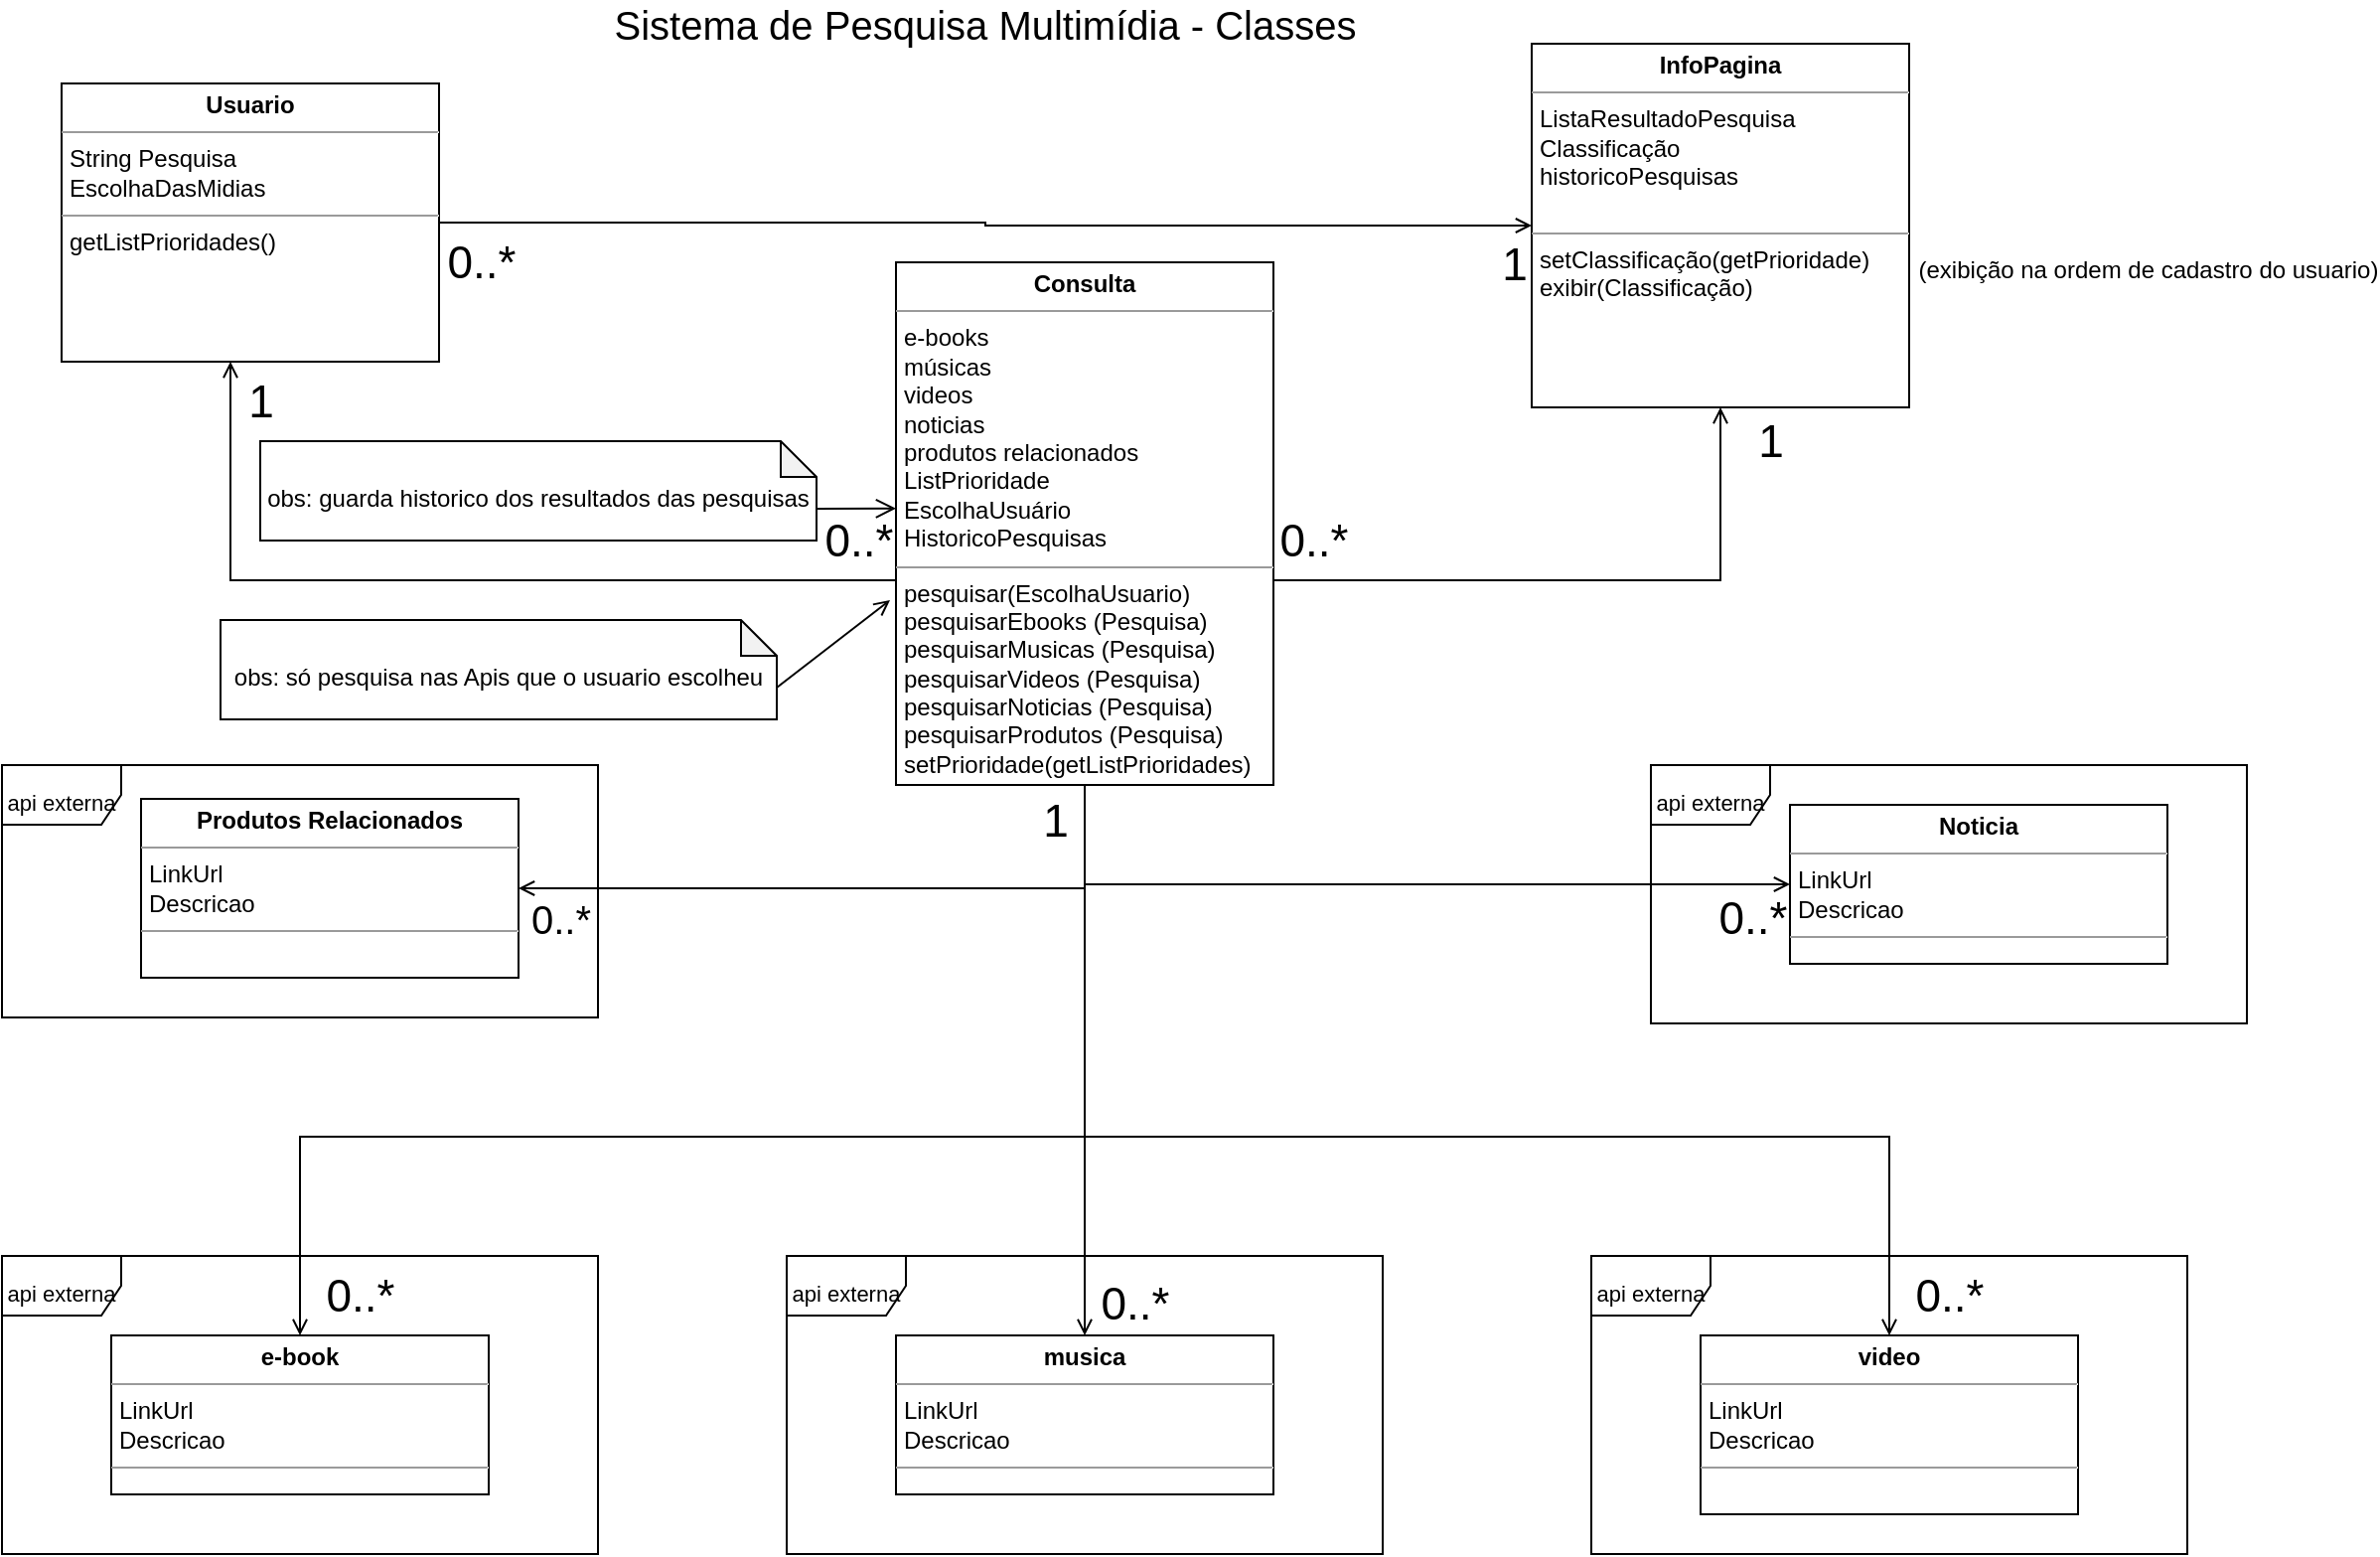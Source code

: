 <mxfile version="14.7.7" type="github" pages="3">
  <diagram name="Classes" id="c4acf3e9-155e-7222-9cf6-157b1a14988f">
    <mxGraphModel dx="1422" dy="762" grid="1" gridSize="10" guides="1" tooltips="1" connect="1" arrows="1" fold="1" page="1" pageScale="1" pageWidth="850" pageHeight="1100" background="none" math="0" shadow="0">
      <root>
        <mxCell id="0" />
        <mxCell id="1" parent="0" />
        <mxCell id="ZnfDN5h57PKCRskoiySk-2" value="" style="edgeStyle=orthogonalEdgeStyle;rounded=0;orthogonalLoop=1;jettySize=auto;html=1;endArrow=open;endFill=0;" parent="1" source="5d2195bd80daf111-18" target="ZnfDN5h57PKCRskoiySk-1" edge="1">
          <mxGeometry relative="1" as="geometry">
            <Array as="points">
              <mxPoint x="465" y="340" />
            </Array>
          </mxGeometry>
        </mxCell>
        <mxCell id="ZnfDN5h57PKCRskoiySk-4" value="&lt;font style=&quot;vertical-align: inherit; font-size: 23px;&quot;&gt;&lt;font style=&quot;vertical-align: inherit; font-size: 23px;&quot;&gt;&lt;font style=&quot;vertical-align: inherit; font-size: 23px;&quot;&gt;&lt;font style=&quot;vertical-align: inherit; font-size: 23px;&quot;&gt;1&lt;/font&gt;&lt;/font&gt;&lt;/font&gt;&lt;/font&gt;" style="edgeLabel;html=1;align=center;verticalAlign=middle;resizable=0;points=[];fontSize=23;" parent="ZnfDN5h57PKCRskoiySk-2" vertex="1" connectable="0">
          <mxGeometry x="0.37" y="-4" relative="1" as="geometry">
            <mxPoint x="-15" y="-86" as="offset" />
          </mxGeometry>
        </mxCell>
        <mxCell id="ZnfDN5h57PKCRskoiySk-5" value="&lt;font style=&quot;vertical-align: inherit ; font-size: 23px&quot;&gt;&lt;font style=&quot;vertical-align: inherit ; font-size: 23px&quot;&gt;&lt;font style=&quot;vertical-align: inherit ; font-size: 23px&quot;&gt;&lt;font style=&quot;vertical-align: inherit ; font-size: 23px&quot;&gt;0..*&lt;/font&gt;&lt;/font&gt;&lt;/font&gt;&lt;/font&gt;" style="edgeLabel;html=1;align=center;verticalAlign=middle;resizable=0;points=[];fontSize=23;" parent="ZnfDN5h57PKCRskoiySk-2" vertex="1" connectable="0">
          <mxGeometry x="-0.157" y="3" relative="1" as="geometry">
            <mxPoint x="168" y="-23" as="offset" />
          </mxGeometry>
        </mxCell>
        <mxCell id="ZnfDN5h57PKCRskoiySk-7" value="" style="edgeStyle=orthogonalEdgeStyle;rounded=0;orthogonalLoop=1;jettySize=auto;html=1;fontSize=23;endArrow=open;endFill=0;" parent="1" source="5d2195bd80daf111-18" target="ZnfDN5h57PKCRskoiySk-6" edge="1">
          <mxGeometry relative="1" as="geometry">
            <Array as="points">
              <mxPoint x="1215" y="340" />
            </Array>
          </mxGeometry>
        </mxCell>
        <mxCell id="ZnfDN5h57PKCRskoiySk-9" value="1" style="edgeLabel;html=1;align=center;verticalAlign=middle;resizable=0;points=[];fontSize=23;" parent="ZnfDN5h57PKCRskoiySk-7" vertex="1" connectable="0">
          <mxGeometry x="0.836" y="2" relative="1" as="geometry">
            <mxPoint x="27" y="-9" as="offset" />
          </mxGeometry>
        </mxCell>
        <mxCell id="ZnfDN5h57PKCRskoiySk-10" value="0..*" style="edgeLabel;html=1;align=center;verticalAlign=middle;resizable=0;points=[];fontSize=23;" parent="ZnfDN5h57PKCRskoiySk-7" vertex="1" connectable="0">
          <mxGeometry x="-0.852" y="1" relative="1" as="geometry">
            <mxPoint x="-3" y="-19" as="offset" />
          </mxGeometry>
        </mxCell>
        <mxCell id="ZnfDN5h57PKCRskoiySk-51" value="&lt;font style=&quot;font-size: 12px&quot;&gt;(exibição na ordem de cadastro do usuario)&lt;/font&gt;" style="edgeLabel;html=1;align=center;verticalAlign=middle;resizable=0;points=[];fontSize=23;" parent="ZnfDN5h57PKCRskoiySk-7" vertex="1" connectable="0">
          <mxGeometry x="-0.776" y="-3" relative="1" as="geometry">
            <mxPoint x="405" y="-163" as="offset" />
          </mxGeometry>
        </mxCell>
        <mxCell id="5d2195bd80daf111-18" value="&lt;p style=&quot;margin: 0px ; margin-top: 4px ; text-align: center&quot;&gt;&lt;b&gt;&lt;font style=&quot;vertical-align: inherit&quot;&gt;&lt;font style=&quot;vertical-align: inherit&quot;&gt;&lt;font style=&quot;vertical-align: inherit&quot;&gt;&lt;font style=&quot;vertical-align: inherit&quot;&gt;&lt;font style=&quot;vertical-align: inherit&quot;&gt;&lt;font style=&quot;vertical-align: inherit&quot;&gt;&lt;font style=&quot;vertical-align: inherit&quot;&gt;&lt;font style=&quot;vertical-align: inherit&quot;&gt;&lt;font style=&quot;vertical-align: inherit&quot;&gt;&lt;font style=&quot;vertical-align: inherit&quot;&gt;&lt;font style=&quot;vertical-align: inherit&quot;&gt;&lt;font style=&quot;vertical-align: inherit&quot;&gt;&lt;font style=&quot;vertical-align: inherit&quot;&gt;&lt;font style=&quot;vertical-align: inherit&quot;&gt;&lt;font style=&quot;vertical-align: inherit&quot;&gt;&lt;font style=&quot;vertical-align: inherit&quot;&gt;&lt;font style=&quot;vertical-align: inherit&quot;&gt;&lt;font style=&quot;vertical-align: inherit&quot;&gt;Consulta&lt;/font&gt;&lt;/font&gt;&lt;/font&gt;&lt;/font&gt;&lt;/font&gt;&lt;/font&gt;&lt;/font&gt;&lt;/font&gt;&lt;/font&gt;&lt;/font&gt;&lt;/font&gt;&lt;/font&gt;&lt;/font&gt;&lt;/font&gt;&lt;/font&gt;&lt;/font&gt;&lt;/font&gt;&lt;/font&gt;&lt;/b&gt;&lt;/p&gt;&lt;hr size=&quot;1&quot;&gt;&lt;p style=&quot;margin: 0px ; margin-left: 4px&quot;&gt;&lt;font style=&quot;vertical-align: inherit&quot;&gt;&lt;font style=&quot;vertical-align: inherit&quot;&gt;&lt;font style=&quot;vertical-align: inherit&quot;&gt;&lt;font style=&quot;vertical-align: inherit&quot;&gt;&lt;font style=&quot;vertical-align: inherit&quot;&gt;&lt;font style=&quot;vertical-align: inherit&quot;&gt;&lt;font style=&quot;vertical-align: inherit&quot;&gt;&lt;font style=&quot;vertical-align: inherit&quot;&gt;&lt;font style=&quot;vertical-align: inherit&quot;&gt;&lt;font style=&quot;vertical-align: inherit&quot;&gt;&lt;font style=&quot;vertical-align: inherit&quot;&gt;&lt;font style=&quot;vertical-align: inherit&quot;&gt;&lt;font style=&quot;vertical-align: inherit&quot;&gt;&lt;font style=&quot;vertical-align: inherit&quot;&gt;&lt;font style=&quot;vertical-align: inherit&quot;&gt;&lt;font style=&quot;vertical-align: inherit&quot;&gt;&lt;font style=&quot;vertical-align: inherit&quot;&gt;&lt;font style=&quot;vertical-align: inherit&quot;&gt;e-books &lt;/font&gt;&lt;/font&gt;&lt;/font&gt;&lt;/font&gt;&lt;/font&gt;&lt;/font&gt;&lt;/font&gt;&lt;/font&gt;&lt;/font&gt;&lt;/font&gt;&lt;/font&gt;&lt;/font&gt;&lt;/font&gt;&lt;/font&gt;&lt;/font&gt;&lt;/font&gt;&lt;/font&gt;&lt;/font&gt;&lt;br&gt;&lt;font style=&quot;vertical-align: inherit&quot;&gt;&lt;font style=&quot;vertical-align: inherit&quot;&gt;&lt;font style=&quot;vertical-align: inherit&quot;&gt;&lt;font style=&quot;vertical-align: inherit&quot;&gt;&lt;font style=&quot;vertical-align: inherit&quot;&gt;&lt;font style=&quot;vertical-align: inherit&quot;&gt;&lt;font style=&quot;vertical-align: inherit&quot;&gt;&lt;font style=&quot;vertical-align: inherit&quot;&gt;&lt;font style=&quot;vertical-align: inherit&quot;&gt;&lt;font style=&quot;vertical-align: inherit&quot;&gt;&lt;font style=&quot;vertical-align: inherit&quot;&gt;&lt;font style=&quot;vertical-align: inherit&quot;&gt;&lt;font style=&quot;vertical-align: inherit&quot;&gt;&lt;font style=&quot;vertical-align: inherit&quot;&gt;&lt;font style=&quot;vertical-align: inherit&quot;&gt;&lt;font style=&quot;vertical-align: inherit&quot;&gt;&lt;font style=&quot;vertical-align: inherit&quot;&gt;&lt;font style=&quot;vertical-align: inherit&quot;&gt;músicas&lt;/font&gt;&lt;/font&gt;&lt;/font&gt;&lt;/font&gt;&lt;/font&gt;&lt;/font&gt;&lt;/font&gt;&lt;/font&gt;&lt;/font&gt;&lt;/font&gt;&lt;/font&gt;&lt;/font&gt;&lt;/font&gt;&lt;/font&gt;&lt;/font&gt;&lt;/font&gt;&lt;/font&gt;&lt;/font&gt;&lt;/p&gt;&lt;p style=&quot;margin: 0px ; margin-left: 4px&quot;&gt;&lt;font style=&quot;vertical-align: inherit&quot;&gt;&lt;font style=&quot;vertical-align: inherit&quot;&gt;&lt;font style=&quot;vertical-align: inherit&quot;&gt;&lt;font style=&quot;vertical-align: inherit&quot;&gt;&lt;font style=&quot;vertical-align: inherit&quot;&gt;&lt;font style=&quot;vertical-align: inherit&quot;&gt;&lt;font style=&quot;vertical-align: inherit&quot;&gt;&lt;font style=&quot;vertical-align: inherit&quot;&gt;&lt;font style=&quot;vertical-align: inherit&quot;&gt;&lt;font style=&quot;vertical-align: inherit&quot;&gt;&lt;font style=&quot;vertical-align: inherit&quot;&gt;&lt;font style=&quot;vertical-align: inherit&quot;&gt;&lt;font style=&quot;vertical-align: inherit&quot;&gt;&lt;font style=&quot;vertical-align: inherit&quot;&gt;&lt;font style=&quot;vertical-align: inherit&quot;&gt;&lt;font style=&quot;vertical-align: inherit&quot;&gt;&lt;font style=&quot;vertical-align: inherit&quot;&gt;&lt;font style=&quot;vertical-align: inherit&quot;&gt;&lt;font style=&quot;vertical-align: inherit&quot;&gt;&lt;font style=&quot;vertical-align: inherit&quot;&gt;videos&lt;/font&gt;&lt;/font&gt;&lt;/font&gt;&lt;/font&gt;&lt;/font&gt;&lt;/font&gt;&lt;/font&gt;&lt;/font&gt;&lt;/font&gt;&lt;/font&gt;&lt;/font&gt;&lt;/font&gt;&lt;/font&gt;&lt;/font&gt;&lt;/font&gt;&lt;/font&gt;&lt;/font&gt;&lt;/font&gt;&lt;/font&gt;&lt;/font&gt;&lt;/p&gt;&lt;p style=&quot;margin: 0px ; margin-left: 4px&quot;&gt;&lt;font style=&quot;vertical-align: inherit&quot;&gt;&lt;font style=&quot;vertical-align: inherit&quot;&gt;&lt;font style=&quot;vertical-align: inherit&quot;&gt;&lt;font style=&quot;vertical-align: inherit&quot;&gt;&lt;font style=&quot;vertical-align: inherit&quot;&gt;&lt;font style=&quot;vertical-align: inherit&quot;&gt;&lt;font style=&quot;vertical-align: inherit&quot;&gt;&lt;font style=&quot;vertical-align: inherit&quot;&gt;&lt;font style=&quot;vertical-align: inherit&quot;&gt;&lt;font style=&quot;vertical-align: inherit&quot;&gt;&lt;font style=&quot;vertical-align: inherit&quot;&gt;&lt;font style=&quot;vertical-align: inherit&quot;&gt;&lt;font style=&quot;vertical-align: inherit&quot;&gt;&lt;font style=&quot;vertical-align: inherit&quot;&gt;&lt;font style=&quot;vertical-align: inherit&quot;&gt;&lt;font style=&quot;vertical-align: inherit&quot;&gt;&lt;font style=&quot;vertical-align: inherit&quot;&gt;&lt;font style=&quot;vertical-align: inherit&quot;&gt;&lt;font style=&quot;vertical-align: inherit&quot;&gt;&lt;font style=&quot;vertical-align: inherit&quot;&gt;&lt;font style=&quot;vertical-align: inherit&quot;&gt;&lt;font style=&quot;vertical-align: inherit&quot;&gt;noticias&lt;/font&gt;&lt;/font&gt;&lt;/font&gt;&lt;/font&gt;&lt;/font&gt;&lt;/font&gt;&lt;/font&gt;&lt;/font&gt;&lt;/font&gt;&lt;/font&gt;&lt;/font&gt;&lt;/font&gt;&lt;/font&gt;&lt;/font&gt;&lt;/font&gt;&lt;/font&gt;&lt;/font&gt;&lt;/font&gt;&lt;/font&gt;&lt;/font&gt;&lt;/font&gt;&lt;/font&gt;&lt;/p&gt;&lt;p style=&quot;margin: 0px ; margin-left: 4px&quot;&gt;&lt;font style=&quot;vertical-align: inherit&quot;&gt;&lt;font style=&quot;vertical-align: inherit&quot;&gt;&lt;font style=&quot;vertical-align: inherit&quot;&gt;&lt;font style=&quot;vertical-align: inherit&quot;&gt;&lt;font style=&quot;vertical-align: inherit&quot;&gt;&lt;font style=&quot;vertical-align: inherit&quot;&gt;&lt;font style=&quot;vertical-align: inherit&quot;&gt;&lt;font style=&quot;vertical-align: inherit&quot;&gt;&lt;font style=&quot;vertical-align: inherit&quot;&gt;&lt;font style=&quot;vertical-align: inherit&quot;&gt;&lt;font style=&quot;vertical-align: inherit&quot;&gt;&lt;font style=&quot;vertical-align: inherit&quot;&gt;&lt;font style=&quot;vertical-align: inherit&quot;&gt;&lt;font style=&quot;vertical-align: inherit&quot;&gt;&lt;font style=&quot;vertical-align: inherit&quot;&gt;&lt;font style=&quot;vertical-align: inherit&quot;&gt;&lt;font style=&quot;vertical-align: inherit&quot;&gt;&lt;font style=&quot;vertical-align: inherit&quot;&gt;&lt;font style=&quot;vertical-align: inherit&quot;&gt;&lt;font style=&quot;vertical-align: inherit&quot;&gt;&lt;font style=&quot;vertical-align: inherit&quot;&gt;&lt;font style=&quot;vertical-align: inherit&quot;&gt;&lt;font style=&quot;vertical-align: inherit&quot;&gt;&lt;font style=&quot;vertical-align: inherit&quot;&gt;produtos relacionados&lt;/font&gt;&lt;/font&gt;&lt;/font&gt;&lt;/font&gt;&lt;/font&gt;&lt;/font&gt;&lt;/font&gt;&lt;/font&gt;&lt;/font&gt;&lt;/font&gt;&lt;/font&gt;&lt;/font&gt;&lt;/font&gt;&lt;/font&gt;&lt;/font&gt;&lt;/font&gt;&lt;/font&gt;&lt;/font&gt;&lt;/font&gt;&lt;/font&gt;&lt;/font&gt;&lt;/font&gt;&lt;/font&gt;&lt;/font&gt;&lt;/p&gt;&lt;p style=&quot;margin: 0px ; margin-left: 4px&quot;&gt;&lt;font style=&quot;vertical-align: inherit&quot;&gt;&lt;font style=&quot;vertical-align: inherit&quot;&gt;&lt;font style=&quot;vertical-align: inherit&quot;&gt;&lt;font style=&quot;vertical-align: inherit&quot;&gt;&lt;font style=&quot;vertical-align: inherit&quot;&gt;&lt;font style=&quot;vertical-align: inherit&quot;&gt;&lt;font style=&quot;vertical-align: inherit&quot;&gt;&lt;font style=&quot;vertical-align: inherit&quot;&gt;&lt;font style=&quot;vertical-align: inherit&quot;&gt;&lt;font style=&quot;vertical-align: inherit&quot;&gt;&lt;font style=&quot;vertical-align: inherit&quot;&gt;&lt;font style=&quot;vertical-align: inherit&quot;&gt;&lt;font style=&quot;vertical-align: inherit&quot;&gt;&lt;font style=&quot;vertical-align: inherit&quot;&gt;&lt;font style=&quot;vertical-align: inherit&quot;&gt;&lt;font style=&quot;vertical-align: inherit&quot;&gt;&lt;font style=&quot;vertical-align: inherit&quot;&gt;&lt;font style=&quot;vertical-align: inherit&quot;&gt;&lt;font style=&quot;vertical-align: inherit&quot;&gt;&lt;font style=&quot;vertical-align: inherit&quot;&gt;&lt;font style=&quot;vertical-align: inherit&quot;&gt;&lt;font style=&quot;vertical-align: inherit&quot;&gt;&lt;font style=&quot;vertical-align: inherit&quot;&gt;&lt;font style=&quot;vertical-align: inherit&quot;&gt;&lt;font style=&quot;vertical-align: inherit&quot;&gt;&lt;font style=&quot;vertical-align: inherit&quot;&gt;ListPrioridade&lt;/font&gt;&lt;/font&gt;&lt;/font&gt;&lt;/font&gt;&lt;/font&gt;&lt;/font&gt;&lt;/font&gt;&lt;/font&gt;&lt;/font&gt;&lt;/font&gt;&lt;/font&gt;&lt;/font&gt;&lt;/font&gt;&lt;/font&gt;&lt;/font&gt;&lt;/font&gt;&lt;/font&gt;&lt;/font&gt;&lt;/font&gt;&lt;/font&gt;&lt;/font&gt;&lt;/font&gt;&lt;/font&gt;&lt;/font&gt;&lt;/font&gt;&lt;/font&gt;&lt;/p&gt;&lt;p style=&quot;margin: 0px ; margin-left: 4px&quot;&gt;&lt;font style=&quot;vertical-align: inherit&quot;&gt;&lt;font style=&quot;vertical-align: inherit&quot;&gt;&lt;font style=&quot;vertical-align: inherit&quot;&gt;&lt;font style=&quot;vertical-align: inherit&quot;&gt;&lt;font style=&quot;vertical-align: inherit&quot;&gt;&lt;font style=&quot;vertical-align: inherit&quot;&gt;&lt;font style=&quot;vertical-align: inherit&quot;&gt;&lt;font style=&quot;vertical-align: inherit&quot;&gt;&lt;font style=&quot;vertical-align: inherit&quot;&gt;&lt;font style=&quot;vertical-align: inherit&quot;&gt;&lt;font style=&quot;vertical-align: inherit&quot;&gt;&lt;font style=&quot;vertical-align: inherit&quot;&gt;&lt;font style=&quot;vertical-align: inherit&quot;&gt;&lt;font style=&quot;vertical-align: inherit&quot;&gt;&lt;font style=&quot;vertical-align: inherit&quot;&gt;&lt;font style=&quot;vertical-align: inherit&quot;&gt;&lt;font style=&quot;vertical-align: inherit&quot;&gt;&lt;font style=&quot;vertical-align: inherit&quot;&gt;&lt;font style=&quot;vertical-align: inherit&quot;&gt;&lt;font style=&quot;vertical-align: inherit&quot;&gt;&lt;font style=&quot;vertical-align: inherit&quot;&gt;&lt;font style=&quot;vertical-align: inherit&quot;&gt;&lt;font style=&quot;vertical-align: inherit&quot;&gt;&lt;font style=&quot;vertical-align: inherit&quot;&gt;&lt;font style=&quot;vertical-align: inherit&quot;&gt;&lt;font style=&quot;vertical-align: inherit&quot;&gt;&lt;font style=&quot;vertical-align: inherit&quot;&gt;&lt;font style=&quot;vertical-align: inherit&quot;&gt;EscolhaUsuário&lt;/font&gt;&lt;/font&gt;&lt;/font&gt;&lt;/font&gt;&lt;/font&gt;&lt;/font&gt;&lt;/font&gt;&lt;/font&gt;&lt;/font&gt;&lt;/font&gt;&lt;/font&gt;&lt;/font&gt;&lt;/font&gt;&lt;/font&gt;&lt;/font&gt;&lt;/font&gt;&lt;/font&gt;&lt;/font&gt;&lt;/font&gt;&lt;/font&gt;&lt;/font&gt;&lt;/font&gt;&lt;/font&gt;&lt;/font&gt;&lt;/font&gt;&lt;/font&gt;&lt;/font&gt;&lt;/font&gt;&lt;/p&gt;&lt;p style=&quot;margin: 0px ; margin-left: 4px&quot;&gt;&lt;font style=&quot;vertical-align: inherit&quot;&gt;&lt;font style=&quot;vertical-align: inherit&quot;&gt;&lt;font style=&quot;vertical-align: inherit&quot;&gt;&lt;font style=&quot;vertical-align: inherit&quot;&gt;&lt;font style=&quot;vertical-align: inherit&quot;&gt;&lt;font style=&quot;vertical-align: inherit&quot;&gt;&lt;font style=&quot;vertical-align: inherit&quot;&gt;&lt;font style=&quot;vertical-align: inherit&quot;&gt;&lt;font style=&quot;vertical-align: inherit&quot;&gt;&lt;font style=&quot;vertical-align: inherit&quot;&gt;&lt;font style=&quot;vertical-align: inherit&quot;&gt;&lt;font style=&quot;vertical-align: inherit&quot;&gt;&lt;font style=&quot;vertical-align: inherit&quot;&gt;&lt;font style=&quot;vertical-align: inherit&quot;&gt;&lt;font style=&quot;vertical-align: inherit&quot;&gt;&lt;font style=&quot;vertical-align: inherit&quot;&gt;&lt;font style=&quot;vertical-align: inherit&quot;&gt;&lt;font style=&quot;vertical-align: inherit&quot;&gt;&lt;font style=&quot;vertical-align: inherit&quot;&gt;&lt;font style=&quot;vertical-align: inherit&quot;&gt;&lt;font style=&quot;vertical-align: inherit&quot;&gt;&lt;font style=&quot;vertical-align: inherit&quot;&gt;&lt;font style=&quot;vertical-align: inherit&quot;&gt;&lt;font style=&quot;vertical-align: inherit&quot;&gt;&lt;font style=&quot;vertical-align: inherit&quot;&gt;&lt;font style=&quot;vertical-align: inherit&quot;&gt;&lt;font style=&quot;vertical-align: inherit&quot;&gt;&lt;font style=&quot;vertical-align: inherit&quot;&gt;HistoricoPesquisas&lt;/font&gt;&lt;/font&gt;&lt;/font&gt;&lt;/font&gt;&lt;/font&gt;&lt;/font&gt;&lt;/font&gt;&lt;/font&gt;&lt;/font&gt;&lt;/font&gt;&lt;/font&gt;&lt;/font&gt;&lt;/font&gt;&lt;/font&gt;&lt;/font&gt;&lt;/font&gt;&lt;/font&gt;&lt;/font&gt;&lt;/font&gt;&lt;/font&gt;&lt;/font&gt;&lt;/font&gt;&lt;/font&gt;&lt;/font&gt;&lt;/font&gt;&lt;/font&gt;&lt;/font&gt;&lt;/font&gt;&lt;/p&gt;&lt;hr size=&quot;1&quot;&gt;&lt;p style=&quot;margin: 0px ; margin-left: 4px&quot;&gt;&lt;font style=&quot;vertical-align: inherit&quot;&gt;&lt;font style=&quot;vertical-align: inherit&quot;&gt;&lt;font style=&quot;vertical-align: inherit&quot;&gt;&lt;font style=&quot;vertical-align: inherit&quot;&gt;&lt;font style=&quot;vertical-align: inherit&quot;&gt;&lt;font style=&quot;vertical-align: inherit&quot;&gt;&lt;font style=&quot;vertical-align: inherit&quot;&gt;&lt;font style=&quot;vertical-align: inherit&quot;&gt;&lt;font style=&quot;vertical-align: inherit&quot;&gt;&lt;font style=&quot;vertical-align: inherit&quot;&gt;&lt;font style=&quot;vertical-align: inherit&quot;&gt;&lt;font style=&quot;vertical-align: inherit&quot;&gt;&lt;font style=&quot;vertical-align: inherit&quot;&gt;&lt;font style=&quot;vertical-align: inherit&quot;&gt;&lt;font style=&quot;vertical-align: inherit&quot;&gt;&lt;font style=&quot;vertical-align: inherit&quot;&gt;&lt;font style=&quot;vertical-align: inherit&quot;&gt;&lt;font style=&quot;vertical-align: inherit&quot;&gt;&lt;font style=&quot;vertical-align: inherit&quot;&gt;&lt;font style=&quot;vertical-align: inherit&quot;&gt;pesquisar(EscolhaUsuario)&lt;/font&gt;&lt;/font&gt;&lt;/font&gt;&lt;/font&gt;&lt;/font&gt;&lt;/font&gt;&lt;/font&gt;&lt;/font&gt;&lt;/font&gt;&lt;/font&gt;&lt;/font&gt;&lt;/font&gt;&lt;/font&gt;&lt;/font&gt;&lt;/font&gt;&lt;/font&gt;&lt;/font&gt;&lt;/font&gt;&lt;/font&gt;&lt;/font&gt;&lt;/p&gt;&lt;p style=&quot;margin: 0px ; margin-left: 4px&quot;&gt;&lt;font style=&quot;vertical-align: inherit&quot;&gt;&lt;font style=&quot;vertical-align: inherit&quot;&gt;&lt;font style=&quot;vertical-align: inherit&quot;&gt;&lt;font style=&quot;vertical-align: inherit&quot;&gt;&lt;font style=&quot;vertical-align: inherit&quot;&gt;&lt;font style=&quot;vertical-align: inherit&quot;&gt;&lt;font style=&quot;vertical-align: inherit&quot;&gt;&lt;font style=&quot;vertical-align: inherit&quot;&gt;&lt;font style=&quot;vertical-align: inherit&quot;&gt;&lt;font style=&quot;vertical-align: inherit&quot;&gt;&lt;font style=&quot;vertical-align: inherit&quot;&gt;&lt;font style=&quot;vertical-align: inherit&quot;&gt;&lt;font style=&quot;vertical-align: inherit&quot;&gt;&lt;font style=&quot;vertical-align: inherit&quot;&gt;&lt;font style=&quot;vertical-align: inherit&quot;&gt;&lt;font style=&quot;vertical-align: inherit&quot;&gt;&lt;font style=&quot;vertical-align: inherit&quot;&gt;&lt;font style=&quot;vertical-align: inherit&quot;&gt;pesquisarEbooks (Pesquisa) &lt;/font&gt;&lt;/font&gt;&lt;/font&gt;&lt;/font&gt;&lt;/font&gt;&lt;/font&gt;&lt;/font&gt;&lt;/font&gt;&lt;/font&gt;&lt;/font&gt;&lt;/font&gt;&lt;/font&gt;&lt;/font&gt;&lt;/font&gt;&lt;/font&gt;&lt;/font&gt;&lt;/font&gt;&lt;/font&gt;&lt;br&gt;&lt;font style=&quot;vertical-align: inherit&quot;&gt;&lt;font style=&quot;vertical-align: inherit&quot;&gt;&lt;font style=&quot;vertical-align: inherit&quot;&gt;&lt;font style=&quot;vertical-align: inherit&quot;&gt;&lt;font style=&quot;vertical-align: inherit&quot;&gt;&lt;font style=&quot;vertical-align: inherit&quot;&gt;&lt;font style=&quot;vertical-align: inherit&quot;&gt;&lt;font style=&quot;vertical-align: inherit&quot;&gt;&lt;font style=&quot;vertical-align: inherit&quot;&gt;&lt;font style=&quot;vertical-align: inherit&quot;&gt;&lt;font style=&quot;vertical-align: inherit&quot;&gt;&lt;font style=&quot;vertical-align: inherit&quot;&gt;&lt;font style=&quot;vertical-align: inherit&quot;&gt;&lt;font style=&quot;vertical-align: inherit&quot;&gt;&lt;font style=&quot;vertical-align: inherit&quot;&gt;&lt;font style=&quot;vertical-align: inherit&quot;&gt;&lt;font style=&quot;vertical-align: inherit&quot;&gt;&lt;font style=&quot;vertical-align: inherit&quot;&gt;pesquisarMusicas (Pesquisa)&lt;/font&gt;&lt;/font&gt;&lt;/font&gt;&lt;/font&gt;&lt;/font&gt;&lt;/font&gt;&lt;/font&gt;&lt;/font&gt;&lt;/font&gt;&lt;/font&gt;&lt;/font&gt;&lt;/font&gt;&lt;/font&gt;&lt;/font&gt;&lt;/font&gt;&lt;/font&gt;&lt;/font&gt;&lt;/font&gt;&lt;/p&gt;&lt;p style=&quot;margin: 0px ; margin-left: 4px&quot;&gt;&lt;font style=&quot;vertical-align: inherit&quot;&gt;&lt;font style=&quot;vertical-align: inherit&quot;&gt;&lt;font style=&quot;vertical-align: inherit&quot;&gt;&lt;font style=&quot;vertical-align: inherit&quot;&gt;&lt;font style=&quot;vertical-align: inherit&quot;&gt;&lt;font style=&quot;vertical-align: inherit&quot;&gt;&lt;font style=&quot;vertical-align: inherit&quot;&gt;&lt;font style=&quot;vertical-align: inherit&quot;&gt;&lt;font style=&quot;vertical-align: inherit&quot;&gt;&lt;font style=&quot;vertical-align: inherit&quot;&gt;&lt;font style=&quot;vertical-align: inherit&quot;&gt;&lt;font style=&quot;vertical-align: inherit&quot;&gt;&lt;font style=&quot;vertical-align: inherit&quot;&gt;&lt;font style=&quot;vertical-align: inherit&quot;&gt;&lt;font style=&quot;vertical-align: inherit&quot;&gt;&lt;font style=&quot;vertical-align: inherit&quot;&gt;&lt;font style=&quot;vertical-align: inherit&quot;&gt;&lt;font style=&quot;vertical-align: inherit&quot;&gt;&lt;font style=&quot;vertical-align: inherit&quot;&gt;&lt;font style=&quot;vertical-align: inherit&quot;&gt;pesquisarVideos (Pesquisa)&lt;/font&gt;&lt;/font&gt;&lt;/font&gt;&lt;/font&gt;&lt;/font&gt;&lt;/font&gt;&lt;/font&gt;&lt;/font&gt;&lt;/font&gt;&lt;/font&gt;&lt;br&gt;&lt;/font&gt;&lt;/font&gt;&lt;/font&gt;&lt;/font&gt;&lt;/font&gt;&lt;/font&gt;&lt;/font&gt;&lt;/font&gt;&lt;/font&gt;&lt;/font&gt;&lt;/p&gt;&lt;p style=&quot;margin: 0px ; margin-left: 4px&quot;&gt;&lt;font style=&quot;vertical-align: inherit&quot;&gt;&lt;font style=&quot;vertical-align: inherit&quot;&gt;&lt;font style=&quot;vertical-align: inherit&quot;&gt;&lt;font style=&quot;vertical-align: inherit&quot;&gt;&lt;font style=&quot;vertical-align: inherit&quot;&gt;&lt;font style=&quot;vertical-align: inherit&quot;&gt;&lt;font style=&quot;vertical-align: inherit&quot;&gt;&lt;font style=&quot;vertical-align: inherit&quot;&gt;&lt;font style=&quot;vertical-align: inherit&quot;&gt;&lt;font style=&quot;vertical-align: inherit&quot;&gt;&lt;font style=&quot;vertical-align: inherit&quot;&gt;&lt;font style=&quot;vertical-align: inherit&quot;&gt;&lt;font style=&quot;vertical-align: inherit&quot;&gt;&lt;font style=&quot;vertical-align: inherit&quot;&gt;&lt;font style=&quot;vertical-align: inherit&quot;&gt;&lt;font style=&quot;vertical-align: inherit&quot;&gt;&lt;font style=&quot;vertical-align: inherit&quot;&gt;&lt;font style=&quot;vertical-align: inherit&quot;&gt;&lt;font style=&quot;vertical-align: inherit&quot;&gt;&lt;font style=&quot;vertical-align: inherit&quot;&gt;&lt;font style=&quot;vertical-align: inherit&quot;&gt;&lt;font style=&quot;vertical-align: inherit&quot;&gt;pesquisarNoticias (Pesquisa)&lt;/font&gt;&lt;/font&gt;&lt;/font&gt;&lt;/font&gt;&lt;/font&gt;&lt;/font&gt;&lt;/font&gt;&lt;/font&gt;&lt;/font&gt;&lt;/font&gt;&lt;br&gt;&lt;/font&gt;&lt;/font&gt;&lt;/font&gt;&lt;/font&gt;&lt;/font&gt;&lt;/font&gt;&lt;/font&gt;&lt;/font&gt;&lt;/font&gt;&lt;/font&gt;&lt;/font&gt;&lt;/font&gt;&lt;/p&gt;&lt;p style=&quot;margin: 0px ; margin-left: 4px&quot;&gt;&lt;font style=&quot;vertical-align: inherit&quot;&gt;&lt;font style=&quot;vertical-align: inherit&quot;&gt;&lt;font style=&quot;vertical-align: inherit&quot;&gt;&lt;font style=&quot;vertical-align: inherit&quot;&gt;&lt;font style=&quot;vertical-align: inherit&quot;&gt;&lt;font style=&quot;vertical-align: inherit&quot;&gt;&lt;font style=&quot;vertical-align: inherit&quot;&gt;&lt;font style=&quot;vertical-align: inherit&quot;&gt;&lt;font style=&quot;vertical-align: inherit&quot;&gt;&lt;font style=&quot;vertical-align: inherit&quot;&gt;&lt;font style=&quot;vertical-align: inherit&quot;&gt;&lt;font style=&quot;vertical-align: inherit&quot;&gt;&lt;font style=&quot;vertical-align: inherit&quot;&gt;&lt;font style=&quot;vertical-align: inherit&quot;&gt;&lt;font style=&quot;vertical-align: inherit&quot;&gt;&lt;font style=&quot;vertical-align: inherit&quot;&gt;&lt;font style=&quot;vertical-align: inherit&quot;&gt;&lt;font style=&quot;vertical-align: inherit&quot;&gt;&lt;font style=&quot;vertical-align: inherit&quot;&gt;&lt;font style=&quot;vertical-align: inherit&quot;&gt;&lt;font style=&quot;vertical-align: inherit&quot;&gt;&lt;font style=&quot;vertical-align: inherit&quot;&gt;&lt;font style=&quot;vertical-align: inherit&quot;&gt;&lt;font style=&quot;vertical-align: inherit&quot;&gt;pesquisarProdutos (Pesquisa)&lt;/font&gt;&lt;/font&gt;&lt;/font&gt;&lt;/font&gt;&lt;/font&gt;&lt;/font&gt;&lt;/font&gt;&lt;/font&gt;&lt;/font&gt;&lt;/font&gt;&lt;br&gt;&lt;/font&gt;&lt;/font&gt;&lt;/font&gt;&lt;/font&gt;&lt;/font&gt;&lt;/font&gt;&lt;/font&gt;&lt;/font&gt;&lt;/font&gt;&lt;/font&gt;&lt;/font&gt;&lt;/font&gt;&lt;/font&gt;&lt;/font&gt;&lt;/p&gt;&lt;p style=&quot;margin: 0px ; margin-left: 4px&quot;&gt;&lt;font style=&quot;vertical-align: inherit&quot;&gt;&lt;font style=&quot;vertical-align: inherit&quot;&gt;&lt;font style=&quot;vertical-align: inherit&quot;&gt;&lt;font style=&quot;vertical-align: inherit&quot;&gt;&lt;font style=&quot;vertical-align: inherit&quot;&gt;&lt;font style=&quot;vertical-align: inherit&quot;&gt;&lt;font style=&quot;vertical-align: inherit&quot;&gt;&lt;font style=&quot;vertical-align: inherit&quot;&gt;&lt;font style=&quot;vertical-align: inherit&quot;&gt;&lt;font style=&quot;vertical-align: inherit&quot;&gt;&lt;font style=&quot;vertical-align: inherit&quot;&gt;&lt;font style=&quot;vertical-align: inherit&quot;&gt;&lt;font style=&quot;vertical-align: inherit&quot;&gt;&lt;font style=&quot;vertical-align: inherit&quot;&gt;&lt;font style=&quot;vertical-align: inherit&quot;&gt;&lt;font style=&quot;vertical-align: inherit&quot;&gt;&lt;font style=&quot;vertical-align: inherit&quot;&gt;&lt;font style=&quot;vertical-align: inherit&quot;&gt;&lt;font style=&quot;vertical-align: inherit&quot;&gt;&lt;font style=&quot;vertical-align: inherit&quot;&gt;&lt;font style=&quot;vertical-align: inherit&quot;&gt;&lt;font style=&quot;vertical-align: inherit&quot;&gt;&lt;font style=&quot;vertical-align: inherit&quot;&gt;&lt;font style=&quot;vertical-align: inherit&quot;&gt;setPrioridade(getListPrioridades)&lt;/font&gt;&lt;/font&gt;&lt;/font&gt;&lt;/font&gt;&lt;/font&gt;&lt;/font&gt;&lt;/font&gt;&lt;/font&gt;&lt;/font&gt;&lt;/font&gt;&lt;/font&gt;&lt;/font&gt;&lt;/font&gt;&lt;/font&gt;&lt;/font&gt;&lt;/font&gt;&lt;/font&gt;&lt;/font&gt;&lt;/font&gt;&lt;/font&gt;&lt;/font&gt;&lt;/font&gt;&lt;/font&gt;&lt;/font&gt;&lt;/p&gt;" style="verticalAlign=top;align=left;overflow=fill;fontSize=12;fontFamily=Helvetica;html=1;rounded=0;shadow=0;comic=0;labelBackgroundColor=none;strokeWidth=1" parent="1" vertex="1">
          <mxGeometry x="800" y="180" width="190" height="263" as="geometry" />
        </mxCell>
        <mxCell id="ZnfDN5h57PKCRskoiySk-14" style="edgeStyle=orthogonalEdgeStyle;rounded=0;orthogonalLoop=1;jettySize=auto;html=1;exitX=1;exitY=0.5;exitDx=0;exitDy=0;fontSize=23;endArrow=open;endFill=0;" parent="1" source="ZnfDN5h57PKCRskoiySk-1" target="ZnfDN5h57PKCRskoiySk-6" edge="1">
          <mxGeometry relative="1" as="geometry" />
        </mxCell>
        <mxCell id="ZnfDN5h57PKCRskoiySk-15" value="1" style="edgeLabel;html=1;align=center;verticalAlign=middle;resizable=0;points=[];fontSize=23;" parent="ZnfDN5h57PKCRskoiySk-14" vertex="1" connectable="0">
          <mxGeometry x="0.693" y="1" relative="1" as="geometry">
            <mxPoint x="75" y="20" as="offset" />
          </mxGeometry>
        </mxCell>
        <mxCell id="ZnfDN5h57PKCRskoiySk-16" value="0..*" style="edgeLabel;html=1;align=center;verticalAlign=middle;resizable=0;points=[];fontSize=23;" parent="ZnfDN5h57PKCRskoiySk-14" vertex="1" connectable="0">
          <mxGeometry x="-0.828" y="1" relative="1" as="geometry">
            <mxPoint x="-27" y="21" as="offset" />
          </mxGeometry>
        </mxCell>
        <mxCell id="ZnfDN5h57PKCRskoiySk-1" value="&lt;p style=&quot;margin: 0px ; margin-top: 4px ; text-align: center&quot;&gt;&lt;b&gt;&lt;font style=&quot;vertical-align: inherit&quot;&gt;&lt;font style=&quot;vertical-align: inherit&quot;&gt;&lt;font style=&quot;vertical-align: inherit&quot;&gt;&lt;font style=&quot;vertical-align: inherit&quot;&gt;&lt;font style=&quot;vertical-align: inherit&quot;&gt;&lt;font style=&quot;vertical-align: inherit&quot;&gt;&lt;font style=&quot;vertical-align: inherit&quot;&gt;&lt;font style=&quot;vertical-align: inherit&quot;&gt;&lt;font style=&quot;vertical-align: inherit&quot;&gt;&lt;font style=&quot;vertical-align: inherit&quot;&gt;&lt;font style=&quot;vertical-align: inherit&quot;&gt;&lt;font style=&quot;vertical-align: inherit&quot;&gt;&lt;font style=&quot;vertical-align: inherit&quot;&gt;&lt;font style=&quot;vertical-align: inherit&quot;&gt;&lt;font style=&quot;vertical-align: inherit&quot;&gt;&lt;font style=&quot;vertical-align: inherit&quot;&gt;Usuario&lt;/font&gt;&lt;/font&gt;&lt;/font&gt;&lt;/font&gt;&lt;/font&gt;&lt;/font&gt;&lt;/font&gt;&lt;/font&gt;&lt;/font&gt;&lt;/font&gt;&lt;/font&gt;&lt;/font&gt;&lt;/font&gt;&lt;/font&gt;&lt;/font&gt;&lt;/font&gt;&lt;/b&gt;&lt;/p&gt;&lt;hr size=&quot;1&quot;&gt;&lt;p style=&quot;margin: 0px ; margin-left: 4px&quot;&gt;&lt;span&gt;&lt;font style=&quot;vertical-align: inherit&quot;&gt;&lt;font style=&quot;vertical-align: inherit&quot;&gt;&lt;font style=&quot;vertical-align: inherit&quot;&gt;&lt;font style=&quot;vertical-align: inherit&quot;&gt;&lt;font style=&quot;vertical-align: inherit&quot;&gt;&lt;font style=&quot;vertical-align: inherit&quot;&gt;String Pesquisa&lt;/font&gt;&lt;/font&gt;&lt;/font&gt;&lt;/font&gt;&lt;/font&gt;&lt;/font&gt;&lt;/span&gt;&lt;/p&gt;&lt;p style=&quot;margin: 0px ; margin-left: 4px&quot;&gt;&lt;span&gt;&lt;font style=&quot;vertical-align: inherit&quot;&gt;&lt;font style=&quot;vertical-align: inherit&quot;&gt;&lt;font style=&quot;vertical-align: inherit&quot;&gt;&lt;font style=&quot;vertical-align: inherit&quot;&gt;&lt;font style=&quot;vertical-align: inherit&quot;&gt;&lt;font style=&quot;vertical-align: inherit&quot;&gt;&lt;font style=&quot;vertical-align: inherit&quot;&gt;&lt;font style=&quot;vertical-align: inherit&quot;&gt;EscolhaDasMidias&lt;/font&gt;&lt;/font&gt;&lt;/font&gt;&lt;/font&gt;&lt;/font&gt;&lt;/font&gt;&lt;/font&gt;&lt;/font&gt;&lt;/span&gt;&lt;/p&gt;&lt;hr size=&quot;1&quot;&gt;&lt;p style=&quot;margin: 0px ; margin-left: 4px&quot;&gt;&lt;span&gt;&lt;font style=&quot;vertical-align: inherit&quot;&gt;&lt;font style=&quot;vertical-align: inherit&quot;&gt;&lt;font style=&quot;vertical-align: inherit&quot;&gt;&lt;font style=&quot;vertical-align: inherit&quot;&gt;&lt;font style=&quot;vertical-align: inherit&quot;&gt;&lt;font style=&quot;vertical-align: inherit&quot;&gt;getListPrioridades()&lt;/font&gt;&lt;/font&gt;&lt;/font&gt;&lt;/font&gt;&lt;/font&gt;&lt;/font&gt;&lt;/span&gt;&lt;br&gt;&lt;/p&gt;" style="verticalAlign=top;align=left;overflow=fill;fontSize=12;fontFamily=Helvetica;html=1;rounded=0;shadow=0;comic=0;labelBackgroundColor=none;strokeWidth=1" parent="1" vertex="1">
          <mxGeometry x="380" y="90" width="190" height="140" as="geometry" />
        </mxCell>
        <mxCell id="ZnfDN5h57PKCRskoiySk-6" value="&lt;p style=&quot;margin: 0px ; margin-top: 4px ; text-align: center&quot;&gt;&lt;b&gt;InfoPagina&lt;/b&gt;&lt;/p&gt;&lt;hr size=&quot;1&quot;&gt;&lt;p style=&quot;margin: 0px ; margin-left: 4px&quot;&gt;&lt;font style=&quot;vertical-align: inherit&quot;&gt;&lt;font style=&quot;vertical-align: inherit&quot;&gt;&lt;font style=&quot;vertical-align: inherit&quot;&gt;&lt;font style=&quot;vertical-align: inherit&quot;&gt;&lt;font style=&quot;vertical-align: inherit&quot;&gt;&lt;font style=&quot;vertical-align: inherit&quot;&gt;&lt;font style=&quot;vertical-align: inherit&quot;&gt;&lt;font style=&quot;vertical-align: inherit&quot;&gt;&lt;font style=&quot;vertical-align: inherit&quot;&gt;&lt;font style=&quot;vertical-align: inherit&quot;&gt;&lt;font style=&quot;vertical-align: inherit&quot;&gt;&lt;font style=&quot;vertical-align: inherit&quot;&gt;&lt;font style=&quot;vertical-align: inherit&quot;&gt;&lt;font style=&quot;vertical-align: inherit&quot;&gt;&lt;font style=&quot;vertical-align: inherit&quot;&gt;&lt;font style=&quot;vertical-align: inherit&quot;&gt;&lt;font style=&quot;vertical-align: inherit&quot;&gt;&lt;font style=&quot;vertical-align: inherit&quot;&gt;ListaResultadoPesquisa&lt;/font&gt;&lt;/font&gt;&lt;/font&gt;&lt;/font&gt;&lt;/font&gt;&lt;/font&gt;&lt;/font&gt;&lt;/font&gt;&lt;/font&gt;&lt;/font&gt;&lt;/font&gt;&lt;/font&gt;&lt;/font&gt;&lt;/font&gt;&lt;/font&gt;&lt;/font&gt;&lt;/font&gt;&lt;/font&gt;&lt;/p&gt;&lt;p style=&quot;margin: 0px ; margin-left: 4px&quot;&gt;Classificação&lt;/p&gt;&lt;p style=&quot;margin: 0px ; margin-left: 4px&quot;&gt;historicoPesquisas&lt;br&gt;&lt;font style=&quot;vertical-align: inherit&quot;&gt;&lt;font style=&quot;vertical-align: inherit&quot;&gt;&lt;font style=&quot;vertical-align: inherit&quot;&gt;&lt;font style=&quot;vertical-align: inherit&quot;&gt;&lt;font style=&quot;vertical-align: inherit&quot;&gt;&lt;font style=&quot;vertical-align: inherit&quot;&gt;&lt;font style=&quot;vertical-align: inherit&quot;&gt;&lt;font style=&quot;vertical-align: inherit&quot;&gt;&lt;font style=&quot;vertical-align: inherit&quot;&gt;&lt;font style=&quot;vertical-align: inherit&quot;&gt;&lt;font style=&quot;vertical-align: inherit&quot;&gt;&lt;font style=&quot;vertical-align: inherit&quot;&gt;&lt;font style=&quot;vertical-align: inherit&quot;&gt;&lt;font style=&quot;vertical-align: inherit&quot;&gt;&lt;font style=&quot;vertical-align: inherit&quot;&gt;&lt;font style=&quot;vertical-align: inherit&quot;&gt;&lt;font style=&quot;vertical-align: inherit&quot;&gt;&lt;font style=&quot;vertical-align: inherit&quot;&gt;&lt;br&gt;&lt;/font&gt;&lt;/font&gt;&lt;/font&gt;&lt;/font&gt;&lt;/font&gt;&lt;/font&gt;&lt;/font&gt;&lt;/font&gt;&lt;/font&gt;&lt;/font&gt;&lt;/font&gt;&lt;/font&gt;&lt;/font&gt;&lt;/font&gt;&lt;/font&gt;&lt;/font&gt;&lt;/font&gt;&lt;/font&gt;&lt;/p&gt;&lt;hr size=&quot;1&quot;&gt;&lt;p style=&quot;margin: 0px ; margin-left: 4px&quot;&gt;&lt;font style=&quot;vertical-align: inherit&quot;&gt;&lt;font style=&quot;vertical-align: inherit&quot;&gt;&lt;font style=&quot;vertical-align: inherit&quot;&gt;&lt;font style=&quot;vertical-align: inherit&quot;&gt;&lt;font style=&quot;vertical-align: inherit&quot;&gt;&lt;font style=&quot;vertical-align: inherit&quot;&gt;&lt;font style=&quot;vertical-align: inherit&quot;&gt;&lt;font style=&quot;vertical-align: inherit&quot;&gt;&lt;font style=&quot;vertical-align: inherit&quot;&gt;&lt;font style=&quot;vertical-align: inherit&quot;&gt;&lt;font style=&quot;vertical-align: inherit&quot;&gt;&lt;font style=&quot;vertical-align: inherit&quot;&gt;&lt;font style=&quot;vertical-align: inherit&quot;&gt;&lt;font style=&quot;vertical-align: inherit&quot;&gt;&lt;font style=&quot;vertical-align: inherit&quot;&gt;&lt;font style=&quot;vertical-align: inherit&quot;&gt;&lt;font style=&quot;vertical-align: inherit&quot;&gt;&lt;font style=&quot;vertical-align: inherit&quot;&gt;&lt;font style=&quot;vertical-align: inherit&quot;&gt;&lt;font style=&quot;vertical-align: inherit&quot;&gt;setClassificação(getPrioridade)&lt;/font&gt;&lt;/font&gt;&lt;/font&gt;&lt;/font&gt;&lt;/font&gt;&lt;/font&gt;&lt;/font&gt;&lt;/font&gt;&lt;/font&gt;&lt;/font&gt;&lt;/font&gt;&lt;/font&gt;&lt;/font&gt;&lt;/font&gt;&lt;/font&gt;&lt;/font&gt;&lt;/font&gt;&lt;/font&gt;&lt;/font&gt;&lt;/font&gt;&lt;/p&gt;&lt;p style=&quot;margin: 0px ; margin-left: 4px&quot;&gt;&lt;font style=&quot;vertical-align: inherit&quot;&gt;&lt;font style=&quot;vertical-align: inherit&quot;&gt;&lt;font style=&quot;vertical-align: inherit&quot;&gt;&lt;font style=&quot;vertical-align: inherit&quot;&gt;&lt;font style=&quot;vertical-align: inherit&quot;&gt;&lt;font style=&quot;vertical-align: inherit&quot;&gt;&lt;font style=&quot;vertical-align: inherit&quot;&gt;&lt;font style=&quot;vertical-align: inherit&quot;&gt;&lt;font style=&quot;vertical-align: inherit&quot;&gt;&lt;font style=&quot;vertical-align: inherit&quot;&gt;&lt;font style=&quot;vertical-align: inherit&quot;&gt;&lt;font style=&quot;vertical-align: inherit&quot;&gt;&lt;font style=&quot;vertical-align: inherit&quot;&gt;&lt;font style=&quot;vertical-align: inherit&quot;&gt;&lt;font style=&quot;vertical-align: inherit&quot;&gt;&lt;font style=&quot;vertical-align: inherit&quot;&gt;&lt;font style=&quot;vertical-align: inherit&quot;&gt;&lt;font style=&quot;vertical-align: inherit&quot;&gt;&lt;font style=&quot;vertical-align: inherit&quot;&gt;&lt;font style=&quot;vertical-align: inherit&quot;&gt;exibir(Classificação)&lt;/font&gt;&lt;/font&gt;&lt;/font&gt;&lt;/font&gt;&lt;/font&gt;&lt;/font&gt;&lt;/font&gt;&lt;/font&gt;&lt;/font&gt;&lt;/font&gt;&lt;/font&gt;&lt;/font&gt;&lt;/font&gt;&lt;/font&gt;&lt;/font&gt;&lt;/font&gt;&lt;/font&gt;&lt;/font&gt;&lt;/font&gt;&lt;/font&gt;&lt;/p&gt;&lt;p style=&quot;margin: 0px ; margin-left: 4px&quot;&gt;&lt;br&gt;&lt;/p&gt;" style="verticalAlign=top;align=left;overflow=fill;fontSize=12;fontFamily=Helvetica;html=1;rounded=0;shadow=0;comic=0;labelBackgroundColor=none;strokeWidth=1" parent="1" vertex="1">
          <mxGeometry x="1120" y="70" width="190" height="183" as="geometry" />
        </mxCell>
        <mxCell id="ZnfDN5h57PKCRskoiySk-17" value="&lt;font style=&quot;font-size: 11px&quot;&gt;api externa&lt;/font&gt;" style="shape=umlFrame;whiteSpace=wrap;html=1;fontSize=23;" parent="1" vertex="1">
          <mxGeometry x="350" y="680" width="300" height="150" as="geometry" />
        </mxCell>
        <mxCell id="ZnfDN5h57PKCRskoiySk-11" value="&lt;p style=&quot;margin: 0px ; margin-top: 4px ; text-align: center&quot;&gt;&lt;b&gt;&lt;font style=&quot;vertical-align: inherit&quot;&gt;&lt;font style=&quot;vertical-align: inherit&quot;&gt;&lt;font style=&quot;vertical-align: inherit&quot;&gt;&lt;font style=&quot;vertical-align: inherit&quot;&gt;&lt;font style=&quot;vertical-align: inherit&quot;&gt;&lt;font style=&quot;vertical-align: inherit&quot;&gt;&lt;font style=&quot;vertical-align: inherit&quot;&gt;&lt;font style=&quot;vertical-align: inherit&quot;&gt;&lt;font style=&quot;vertical-align: inherit&quot;&gt;&lt;font style=&quot;vertical-align: inherit&quot;&gt;&lt;font style=&quot;vertical-align: inherit&quot;&gt;&lt;font style=&quot;vertical-align: inherit&quot;&gt;&lt;font style=&quot;vertical-align: inherit&quot;&gt;&lt;font style=&quot;vertical-align: inherit&quot;&gt;&lt;font style=&quot;vertical-align: inherit&quot;&gt;&lt;font style=&quot;vertical-align: inherit&quot;&gt;&lt;font style=&quot;vertical-align: inherit&quot;&gt;&lt;font style=&quot;vertical-align: inherit&quot;&gt;e-book&lt;/font&gt;&lt;/font&gt;&lt;/font&gt;&lt;/font&gt;&lt;/font&gt;&lt;/font&gt;&lt;/font&gt;&lt;/font&gt;&lt;/font&gt;&lt;/font&gt;&lt;/font&gt;&lt;/font&gt;&lt;/font&gt;&lt;/font&gt;&lt;/font&gt;&lt;/font&gt;&lt;/font&gt;&lt;/font&gt;&lt;/b&gt;&lt;/p&gt;&lt;hr size=&quot;1&quot;&gt;&lt;p style=&quot;margin: 0px ; margin-left: 4px&quot;&gt;&lt;font style=&quot;vertical-align: inherit&quot;&gt;&lt;font style=&quot;vertical-align: inherit&quot;&gt;&lt;font style=&quot;vertical-align: inherit&quot;&gt;&lt;font style=&quot;vertical-align: inherit&quot;&gt;&lt;font style=&quot;vertical-align: inherit&quot;&gt;&lt;font style=&quot;vertical-align: inherit&quot;&gt;&lt;font style=&quot;vertical-align: inherit&quot;&gt;&lt;font style=&quot;vertical-align: inherit&quot;&gt;&lt;font style=&quot;vertical-align: inherit&quot;&gt;&lt;font style=&quot;vertical-align: inherit&quot;&gt;&lt;font style=&quot;vertical-align: inherit&quot;&gt;&lt;font style=&quot;vertical-align: inherit&quot;&gt;&lt;font style=&quot;vertical-align: inherit&quot;&gt;&lt;font style=&quot;vertical-align: inherit&quot;&gt;&lt;font style=&quot;vertical-align: inherit&quot;&gt;&lt;font style=&quot;vertical-align: inherit&quot;&gt;&lt;font style=&quot;vertical-align: inherit&quot;&gt;&lt;font style=&quot;vertical-align: inherit&quot;&gt;LinkUrl&lt;/font&gt;&lt;/font&gt;&lt;/font&gt;&lt;/font&gt;&lt;/font&gt;&lt;/font&gt;&lt;/font&gt;&lt;/font&gt;&lt;/font&gt;&lt;/font&gt;&lt;/font&gt;&lt;/font&gt;&lt;/font&gt;&lt;/font&gt;&lt;/font&gt;&lt;/font&gt;&lt;/font&gt;&lt;/font&gt;&lt;br&gt;&lt;font style=&quot;vertical-align: inherit&quot;&gt;&lt;font style=&quot;vertical-align: inherit&quot;&gt;&lt;font style=&quot;vertical-align: inherit&quot;&gt;&lt;font style=&quot;vertical-align: inherit&quot;&gt;&lt;font style=&quot;vertical-align: inherit&quot;&gt;&lt;font style=&quot;vertical-align: inherit&quot;&gt;&lt;font style=&quot;vertical-align: inherit&quot;&gt;&lt;font style=&quot;vertical-align: inherit&quot;&gt;&lt;font style=&quot;vertical-align: inherit&quot;&gt;&lt;font style=&quot;vertical-align: inherit&quot;&gt;&lt;font style=&quot;vertical-align: inherit&quot;&gt;&lt;font style=&quot;vertical-align: inherit&quot;&gt;&lt;font style=&quot;vertical-align: inherit&quot;&gt;&lt;font style=&quot;vertical-align: inherit&quot;&gt;&lt;font style=&quot;vertical-align: inherit&quot;&gt;&lt;font style=&quot;vertical-align: inherit&quot;&gt;&lt;font style=&quot;vertical-align: inherit&quot;&gt;&lt;font style=&quot;vertical-align: inherit&quot;&gt;Descricao&lt;/font&gt;&lt;/font&gt;&lt;/font&gt;&lt;/font&gt;&lt;/font&gt;&lt;/font&gt;&lt;/font&gt;&lt;/font&gt;&lt;/font&gt;&lt;/font&gt;&lt;/font&gt;&lt;/font&gt;&lt;/font&gt;&lt;/font&gt;&lt;/font&gt;&lt;/font&gt;&lt;/font&gt;&lt;/font&gt;&lt;/p&gt;&lt;hr size=&quot;1&quot;&gt;&lt;p style=&quot;margin: 0px ; margin-left: 4px&quot;&gt;&lt;br&gt;&lt;/p&gt;" style="verticalAlign=top;align=left;overflow=fill;fontSize=12;fontFamily=Helvetica;html=1;rounded=0;shadow=0;comic=0;labelBackgroundColor=none;strokeWidth=1" parent="1" vertex="1">
          <mxGeometry x="405" y="720" width="190" height="80" as="geometry" />
        </mxCell>
        <mxCell id="ZnfDN5h57PKCRskoiySk-12" value="" style="edgeStyle=orthogonalEdgeStyle;rounded=0;orthogonalLoop=1;jettySize=auto;html=1;fontSize=23;endArrow=open;endFill=0;" parent="1" source="5d2195bd80daf111-18" target="ZnfDN5h57PKCRskoiySk-11" edge="1">
          <mxGeometry relative="1" as="geometry">
            <Array as="points">
              <mxPoint x="895" y="620" />
              <mxPoint x="500" y="620" />
            </Array>
          </mxGeometry>
        </mxCell>
        <mxCell id="ZnfDN5h57PKCRskoiySk-18" value="1" style="edgeLabel;html=1;align=center;verticalAlign=middle;resizable=0;points=[];fontSize=23;" parent="ZnfDN5h57PKCRskoiySk-12" vertex="1" connectable="0">
          <mxGeometry x="-0.856" y="2" relative="1" as="geometry">
            <mxPoint x="-17" y="-31" as="offset" />
          </mxGeometry>
        </mxCell>
        <mxCell id="ZnfDN5h57PKCRskoiySk-19" value="0..*" style="edgeLabel;html=1;align=center;verticalAlign=middle;resizable=0;points=[];fontSize=23;" parent="ZnfDN5h57PKCRskoiySk-12" vertex="1" connectable="0">
          <mxGeometry x="0.836" relative="1" as="geometry">
            <mxPoint x="30" y="35" as="offset" />
          </mxGeometry>
        </mxCell>
        <mxCell id="ZnfDN5h57PKCRskoiySk-20" value="&lt;font style=&quot;font-size: 11px&quot;&gt;api externa&lt;/font&gt;" style="shape=umlFrame;whiteSpace=wrap;html=1;fontSize=23;" parent="1" vertex="1">
          <mxGeometry x="745" y="680" width="300" height="150" as="geometry" />
        </mxCell>
        <mxCell id="ZnfDN5h57PKCRskoiySk-21" value="&lt;p style=&quot;margin: 0px ; margin-top: 4px ; text-align: center&quot;&gt;&lt;b&gt;musica&lt;/b&gt;&lt;/p&gt;&lt;hr size=&quot;1&quot;&gt;&lt;p style=&quot;margin: 0px ; margin-left: 4px&quot;&gt;&lt;font style=&quot;vertical-align: inherit&quot;&gt;&lt;font style=&quot;vertical-align: inherit&quot;&gt;&lt;font style=&quot;vertical-align: inherit&quot;&gt;&lt;font style=&quot;vertical-align: inherit&quot;&gt;&lt;font style=&quot;vertical-align: inherit&quot;&gt;&lt;font style=&quot;vertical-align: inherit&quot;&gt;&lt;font style=&quot;vertical-align: inherit&quot;&gt;&lt;font style=&quot;vertical-align: inherit&quot;&gt;&lt;font style=&quot;vertical-align: inherit&quot;&gt;&lt;font style=&quot;vertical-align: inherit&quot;&gt;&lt;font style=&quot;vertical-align: inherit&quot;&gt;&lt;font style=&quot;vertical-align: inherit&quot;&gt;&lt;font style=&quot;vertical-align: inherit&quot;&gt;&lt;font style=&quot;vertical-align: inherit&quot;&gt;&lt;font style=&quot;vertical-align: inherit&quot;&gt;&lt;font style=&quot;vertical-align: inherit&quot;&gt;&lt;font style=&quot;vertical-align: inherit&quot;&gt;&lt;font style=&quot;vertical-align: inherit&quot;&gt;LinkUrl&lt;/font&gt;&lt;/font&gt;&lt;/font&gt;&lt;/font&gt;&lt;/font&gt;&lt;/font&gt;&lt;/font&gt;&lt;/font&gt;&lt;/font&gt;&lt;/font&gt;&lt;/font&gt;&lt;/font&gt;&lt;/font&gt;&lt;/font&gt;&lt;/font&gt;&lt;/font&gt;&lt;/font&gt;&lt;/font&gt;&lt;br&gt;&lt;font style=&quot;vertical-align: inherit&quot;&gt;&lt;font style=&quot;vertical-align: inherit&quot;&gt;&lt;font style=&quot;vertical-align: inherit&quot;&gt;&lt;font style=&quot;vertical-align: inherit&quot;&gt;&lt;font style=&quot;vertical-align: inherit&quot;&gt;&lt;font style=&quot;vertical-align: inherit&quot;&gt;&lt;font style=&quot;vertical-align: inherit&quot;&gt;&lt;font style=&quot;vertical-align: inherit&quot;&gt;&lt;font style=&quot;vertical-align: inherit&quot;&gt;&lt;font style=&quot;vertical-align: inherit&quot;&gt;&lt;font style=&quot;vertical-align: inherit&quot;&gt;&lt;font style=&quot;vertical-align: inherit&quot;&gt;&lt;font style=&quot;vertical-align: inherit&quot;&gt;&lt;font style=&quot;vertical-align: inherit&quot;&gt;&lt;font style=&quot;vertical-align: inherit&quot;&gt;&lt;font style=&quot;vertical-align: inherit&quot;&gt;&lt;font style=&quot;vertical-align: inherit&quot;&gt;&lt;font style=&quot;vertical-align: inherit&quot;&gt;Descricao&lt;/font&gt;&lt;/font&gt;&lt;/font&gt;&lt;/font&gt;&lt;/font&gt;&lt;/font&gt;&lt;/font&gt;&lt;/font&gt;&lt;/font&gt;&lt;/font&gt;&lt;/font&gt;&lt;/font&gt;&lt;/font&gt;&lt;/font&gt;&lt;/font&gt;&lt;/font&gt;&lt;/font&gt;&lt;/font&gt;&lt;/p&gt;&lt;hr size=&quot;1&quot;&gt;&lt;p style=&quot;margin: 0px ; margin-left: 4px&quot;&gt;&lt;br&gt;&lt;/p&gt;" style="verticalAlign=top;align=left;overflow=fill;fontSize=12;fontFamily=Helvetica;html=1;rounded=0;shadow=0;comic=0;labelBackgroundColor=none;strokeWidth=1" parent="1" vertex="1">
          <mxGeometry x="800" y="720" width="190" height="80" as="geometry" />
        </mxCell>
        <mxCell id="ZnfDN5h57PKCRskoiySk-22" style="edgeStyle=orthogonalEdgeStyle;rounded=0;orthogonalLoop=1;jettySize=auto;html=1;fontSize=23;endArrow=open;endFill=0;" parent="1" target="ZnfDN5h57PKCRskoiySk-21" edge="1">
          <mxGeometry relative="1" as="geometry">
            <mxPoint x="895" y="443" as="sourcePoint" />
            <Array as="points">
              <mxPoint x="895" y="443" />
            </Array>
          </mxGeometry>
        </mxCell>
        <mxCell id="ZnfDN5h57PKCRskoiySk-23" value="0..*" style="edgeLabel;html=1;align=center;verticalAlign=middle;resizable=0;points=[];fontSize=23;" parent="ZnfDN5h57PKCRskoiySk-22" vertex="1" connectable="0">
          <mxGeometry x="0.903" y="3" relative="1" as="geometry">
            <mxPoint x="22" y="-3" as="offset" />
          </mxGeometry>
        </mxCell>
        <mxCell id="ZnfDN5h57PKCRskoiySk-24" value="&lt;font style=&quot;font-size: 11px&quot;&gt;api externa&lt;/font&gt;" style="shape=umlFrame;whiteSpace=wrap;html=1;fontSize=23;" parent="1" vertex="1">
          <mxGeometry x="1150" y="680" width="300" height="150" as="geometry" />
        </mxCell>
        <mxCell id="ZnfDN5h57PKCRskoiySk-25" value="&lt;p style=&quot;margin: 0px ; margin-top: 4px ; text-align: center&quot;&gt;&lt;b&gt;video&lt;/b&gt;&lt;/p&gt;&lt;hr size=&quot;1&quot;&gt;&lt;p style=&quot;margin: 0px ; margin-left: 4px&quot;&gt;&lt;font style=&quot;vertical-align: inherit&quot;&gt;&lt;font style=&quot;vertical-align: inherit&quot;&gt;&lt;font style=&quot;vertical-align: inherit&quot;&gt;&lt;font style=&quot;vertical-align: inherit&quot;&gt;&lt;font style=&quot;vertical-align: inherit&quot;&gt;&lt;font style=&quot;vertical-align: inherit&quot;&gt;&lt;font style=&quot;vertical-align: inherit&quot;&gt;&lt;font style=&quot;vertical-align: inherit&quot;&gt;&lt;font style=&quot;vertical-align: inherit&quot;&gt;&lt;font style=&quot;vertical-align: inherit&quot;&gt;&lt;font style=&quot;vertical-align: inherit&quot;&gt;&lt;font style=&quot;vertical-align: inherit&quot;&gt;&lt;font style=&quot;vertical-align: inherit&quot;&gt;&lt;font style=&quot;vertical-align: inherit&quot;&gt;&lt;font style=&quot;vertical-align: inherit&quot;&gt;&lt;font style=&quot;vertical-align: inherit&quot;&gt;&lt;font style=&quot;vertical-align: inherit&quot;&gt;&lt;font style=&quot;vertical-align: inherit&quot;&gt;LinkUrl&lt;/font&gt;&lt;/font&gt;&lt;/font&gt;&lt;/font&gt;&lt;/font&gt;&lt;/font&gt;&lt;/font&gt;&lt;/font&gt;&lt;/font&gt;&lt;/font&gt;&lt;/font&gt;&lt;/font&gt;&lt;/font&gt;&lt;/font&gt;&lt;/font&gt;&lt;/font&gt;&lt;/font&gt;&lt;/font&gt;&lt;br&gt;&lt;font style=&quot;vertical-align: inherit&quot;&gt;&lt;font style=&quot;vertical-align: inherit&quot;&gt;&lt;font style=&quot;vertical-align: inherit&quot;&gt;&lt;font style=&quot;vertical-align: inherit&quot;&gt;&lt;font style=&quot;vertical-align: inherit&quot;&gt;&lt;font style=&quot;vertical-align: inherit&quot;&gt;&lt;font style=&quot;vertical-align: inherit&quot;&gt;&lt;font style=&quot;vertical-align: inherit&quot;&gt;&lt;font style=&quot;vertical-align: inherit&quot;&gt;&lt;font style=&quot;vertical-align: inherit&quot;&gt;&lt;font style=&quot;vertical-align: inherit&quot;&gt;&lt;font style=&quot;vertical-align: inherit&quot;&gt;&lt;font style=&quot;vertical-align: inherit&quot;&gt;&lt;font style=&quot;vertical-align: inherit&quot;&gt;&lt;font style=&quot;vertical-align: inherit&quot;&gt;&lt;font style=&quot;vertical-align: inherit&quot;&gt;&lt;font style=&quot;vertical-align: inherit&quot;&gt;&lt;font style=&quot;vertical-align: inherit&quot;&gt;Descricao&lt;/font&gt;&lt;/font&gt;&lt;/font&gt;&lt;/font&gt;&lt;/font&gt;&lt;/font&gt;&lt;/font&gt;&lt;/font&gt;&lt;/font&gt;&lt;/font&gt;&lt;/font&gt;&lt;/font&gt;&lt;/font&gt;&lt;/font&gt;&lt;/font&gt;&lt;/font&gt;&lt;/font&gt;&lt;/font&gt;&lt;/p&gt;&lt;hr size=&quot;1&quot;&gt;&lt;p style=&quot;margin: 0px ; margin-left: 4px&quot;&gt;&lt;br&gt;&lt;/p&gt;" style="verticalAlign=top;align=left;overflow=fill;fontSize=12;fontFamily=Helvetica;html=1;rounded=0;shadow=0;comic=0;labelBackgroundColor=none;strokeWidth=1" parent="1" vertex="1">
          <mxGeometry x="1205" y="720" width="190" height="90" as="geometry" />
        </mxCell>
        <mxCell id="ZnfDN5h57PKCRskoiySk-26" style="edgeStyle=orthogonalEdgeStyle;rounded=0;orthogonalLoop=1;jettySize=auto;html=1;exitX=0.5;exitY=1;exitDx=0;exitDy=0;fontSize=23;endArrow=open;endFill=0;" parent="1" source="5d2195bd80daf111-18" target="ZnfDN5h57PKCRskoiySk-25" edge="1">
          <mxGeometry relative="1" as="geometry">
            <mxPoint x="980" y="443" as="sourcePoint" />
            <Array as="points">
              <mxPoint x="895" y="620" />
              <mxPoint x="1300" y="620" />
            </Array>
          </mxGeometry>
        </mxCell>
        <mxCell id="ZnfDN5h57PKCRskoiySk-27" value="0..*" style="edgeLabel;html=1;align=center;verticalAlign=middle;resizable=0;points=[];fontSize=23;" parent="ZnfDN5h57PKCRskoiySk-26" vertex="1" connectable="0">
          <mxGeometry x="0.903" y="3" relative="1" as="geometry">
            <mxPoint x="27" y="13" as="offset" />
          </mxGeometry>
        </mxCell>
        <mxCell id="ZnfDN5h57PKCRskoiySk-28" value="&lt;font style=&quot;font-size: 11px&quot;&gt;api externa&lt;/font&gt;" style="shape=umlFrame;whiteSpace=wrap;html=1;fontSize=23;" parent="1" vertex="1">
          <mxGeometry x="1180" y="433" width="300" height="130" as="geometry" />
        </mxCell>
        <mxCell id="ZnfDN5h57PKCRskoiySk-29" value="&lt;p style=&quot;margin: 0px ; margin-top: 4px ; text-align: center&quot;&gt;&lt;b&gt;Noticia&lt;/b&gt;&lt;/p&gt;&lt;hr size=&quot;1&quot;&gt;&lt;p style=&quot;margin: 0px ; margin-left: 4px&quot;&gt;&lt;font style=&quot;vertical-align: inherit&quot;&gt;&lt;font style=&quot;vertical-align: inherit&quot;&gt;&lt;font style=&quot;vertical-align: inherit&quot;&gt;&lt;font style=&quot;vertical-align: inherit&quot;&gt;&lt;font style=&quot;vertical-align: inherit&quot;&gt;&lt;font style=&quot;vertical-align: inherit&quot;&gt;&lt;font style=&quot;vertical-align: inherit&quot;&gt;&lt;font style=&quot;vertical-align: inherit&quot;&gt;&lt;font style=&quot;vertical-align: inherit&quot;&gt;&lt;font style=&quot;vertical-align: inherit&quot;&gt;&lt;font style=&quot;vertical-align: inherit&quot;&gt;&lt;font style=&quot;vertical-align: inherit&quot;&gt;&lt;font style=&quot;vertical-align: inherit&quot;&gt;&lt;font style=&quot;vertical-align: inherit&quot;&gt;&lt;font style=&quot;vertical-align: inherit&quot;&gt;&lt;font style=&quot;vertical-align: inherit&quot;&gt;&lt;font style=&quot;vertical-align: inherit&quot;&gt;&lt;font style=&quot;vertical-align: inherit&quot;&gt;LinkUrl&lt;/font&gt;&lt;/font&gt;&lt;/font&gt;&lt;/font&gt;&lt;/font&gt;&lt;/font&gt;&lt;/font&gt;&lt;/font&gt;&lt;/font&gt;&lt;/font&gt;&lt;/font&gt;&lt;/font&gt;&lt;/font&gt;&lt;/font&gt;&lt;/font&gt;&lt;/font&gt;&lt;/font&gt;&lt;/font&gt;&lt;br&gt;&lt;font style=&quot;vertical-align: inherit&quot;&gt;&lt;font style=&quot;vertical-align: inherit&quot;&gt;&lt;font style=&quot;vertical-align: inherit&quot;&gt;&lt;font style=&quot;vertical-align: inherit&quot;&gt;&lt;font style=&quot;vertical-align: inherit&quot;&gt;&lt;font style=&quot;vertical-align: inherit&quot;&gt;&lt;font style=&quot;vertical-align: inherit&quot;&gt;&lt;font style=&quot;vertical-align: inherit&quot;&gt;&lt;font style=&quot;vertical-align: inherit&quot;&gt;&lt;font style=&quot;vertical-align: inherit&quot;&gt;&lt;font style=&quot;vertical-align: inherit&quot;&gt;&lt;font style=&quot;vertical-align: inherit&quot;&gt;&lt;font style=&quot;vertical-align: inherit&quot;&gt;&lt;font style=&quot;vertical-align: inherit&quot;&gt;&lt;font style=&quot;vertical-align: inherit&quot;&gt;&lt;font style=&quot;vertical-align: inherit&quot;&gt;&lt;font style=&quot;vertical-align: inherit&quot;&gt;&lt;font style=&quot;vertical-align: inherit&quot;&gt;Descricao&lt;/font&gt;&lt;/font&gt;&lt;/font&gt;&lt;/font&gt;&lt;/font&gt;&lt;/font&gt;&lt;/font&gt;&lt;/font&gt;&lt;/font&gt;&lt;/font&gt;&lt;/font&gt;&lt;/font&gt;&lt;/font&gt;&lt;/font&gt;&lt;/font&gt;&lt;/font&gt;&lt;/font&gt;&lt;/font&gt;&lt;/p&gt;&lt;hr size=&quot;1&quot;&gt;&lt;p style=&quot;margin: 0px ; margin-left: 4px&quot;&gt;&lt;br&gt;&lt;/p&gt;" style="verticalAlign=top;align=left;overflow=fill;fontSize=12;fontFamily=Helvetica;html=1;rounded=0;shadow=0;comic=0;labelBackgroundColor=none;strokeWidth=1" parent="1" vertex="1">
          <mxGeometry x="1250" y="453" width="190" height="80" as="geometry" />
        </mxCell>
        <mxCell id="ZnfDN5h57PKCRskoiySk-30" style="edgeStyle=orthogonalEdgeStyle;rounded=0;orthogonalLoop=1;jettySize=auto;html=1;exitX=0.5;exitY=1;exitDx=0;exitDy=0;fontSize=23;endArrow=open;endFill=0;entryX=0;entryY=0.5;entryDx=0;entryDy=0;" parent="1" source="5d2195bd80daf111-18" target="ZnfDN5h57PKCRskoiySk-29" edge="1">
          <mxGeometry relative="1" as="geometry">
            <mxPoint x="595" y="330" as="sourcePoint" />
            <Array as="points">
              <mxPoint x="895" y="493" />
            </Array>
          </mxGeometry>
        </mxCell>
        <mxCell id="ZnfDN5h57PKCRskoiySk-31" value="0..*" style="edgeLabel;html=1;align=center;verticalAlign=middle;resizable=0;points=[];fontSize=23;" parent="ZnfDN5h57PKCRskoiySk-30" vertex="1" connectable="0">
          <mxGeometry x="0.903" y="3" relative="1" as="geometry">
            <mxPoint y="20" as="offset" />
          </mxGeometry>
        </mxCell>
        <mxCell id="ZnfDN5h57PKCRskoiySk-33" value="&lt;font style=&quot;font-size: 11px&quot;&gt;api externa&lt;/font&gt;" style="shape=umlFrame;whiteSpace=wrap;html=1;fontSize=23;" parent="1" vertex="1">
          <mxGeometry x="350" y="433" width="300" height="127" as="geometry" />
        </mxCell>
        <mxCell id="ZnfDN5h57PKCRskoiySk-34" value="&lt;p style=&quot;margin: 0px ; margin-top: 4px ; text-align: center&quot;&gt;&lt;b&gt;Produtos Relacionados&lt;/b&gt;&lt;/p&gt;&lt;hr size=&quot;1&quot;&gt;&lt;p style=&quot;margin: 0px ; margin-left: 4px&quot;&gt;&lt;font style=&quot;vertical-align: inherit&quot;&gt;&lt;font style=&quot;vertical-align: inherit&quot;&gt;&lt;font style=&quot;vertical-align: inherit&quot;&gt;&lt;font style=&quot;vertical-align: inherit&quot;&gt;&lt;font style=&quot;vertical-align: inherit&quot;&gt;&lt;font style=&quot;vertical-align: inherit&quot;&gt;&lt;font style=&quot;vertical-align: inherit&quot;&gt;&lt;font style=&quot;vertical-align: inherit&quot;&gt;&lt;font style=&quot;vertical-align: inherit&quot;&gt;&lt;font style=&quot;vertical-align: inherit&quot;&gt;&lt;font style=&quot;vertical-align: inherit&quot;&gt;&lt;font style=&quot;vertical-align: inherit&quot;&gt;&lt;font style=&quot;vertical-align: inherit&quot;&gt;&lt;font style=&quot;vertical-align: inherit&quot;&gt;&lt;font style=&quot;vertical-align: inherit&quot;&gt;&lt;font style=&quot;vertical-align: inherit&quot;&gt;&lt;font style=&quot;vertical-align: inherit&quot;&gt;&lt;font style=&quot;vertical-align: inherit&quot;&gt;LinkUrl&lt;/font&gt;&lt;/font&gt;&lt;/font&gt;&lt;/font&gt;&lt;/font&gt;&lt;/font&gt;&lt;/font&gt;&lt;/font&gt;&lt;/font&gt;&lt;/font&gt;&lt;/font&gt;&lt;/font&gt;&lt;/font&gt;&lt;/font&gt;&lt;/font&gt;&lt;/font&gt;&lt;/font&gt;&lt;/font&gt;&lt;br&gt;&lt;font style=&quot;vertical-align: inherit&quot;&gt;&lt;font style=&quot;vertical-align: inherit&quot;&gt;&lt;font style=&quot;vertical-align: inherit&quot;&gt;&lt;font style=&quot;vertical-align: inherit&quot;&gt;&lt;font style=&quot;vertical-align: inherit&quot;&gt;&lt;font style=&quot;vertical-align: inherit&quot;&gt;&lt;font style=&quot;vertical-align: inherit&quot;&gt;&lt;font style=&quot;vertical-align: inherit&quot;&gt;&lt;font style=&quot;vertical-align: inherit&quot;&gt;&lt;font style=&quot;vertical-align: inherit&quot;&gt;&lt;font style=&quot;vertical-align: inherit&quot;&gt;&lt;font style=&quot;vertical-align: inherit&quot;&gt;&lt;font style=&quot;vertical-align: inherit&quot;&gt;&lt;font style=&quot;vertical-align: inherit&quot;&gt;&lt;font style=&quot;vertical-align: inherit&quot;&gt;&lt;font style=&quot;vertical-align: inherit&quot;&gt;&lt;font style=&quot;vertical-align: inherit&quot;&gt;&lt;font style=&quot;vertical-align: inherit&quot;&gt;Descricao&lt;/font&gt;&lt;/font&gt;&lt;/font&gt;&lt;/font&gt;&lt;/font&gt;&lt;/font&gt;&lt;/font&gt;&lt;/font&gt;&lt;/font&gt;&lt;/font&gt;&lt;/font&gt;&lt;/font&gt;&lt;/font&gt;&lt;/font&gt;&lt;/font&gt;&lt;/font&gt;&lt;/font&gt;&lt;/font&gt;&lt;/p&gt;&lt;hr size=&quot;1&quot;&gt;&lt;p style=&quot;margin: 0px ; margin-left: 4px&quot;&gt;&lt;br&gt;&lt;/p&gt;" style="verticalAlign=top;align=left;overflow=fill;fontSize=12;fontFamily=Helvetica;html=1;rounded=0;shadow=0;comic=0;labelBackgroundColor=none;strokeWidth=1" parent="1" vertex="1">
          <mxGeometry x="420" y="450" width="190" height="90" as="geometry" />
        </mxCell>
        <mxCell id="ZnfDN5h57PKCRskoiySk-35" style="edgeStyle=orthogonalEdgeStyle;rounded=0;orthogonalLoop=1;jettySize=auto;html=1;exitX=0.5;exitY=1;exitDx=0;exitDy=0;fontSize=23;endArrow=open;endFill=0;entryX=1;entryY=0.5;entryDx=0;entryDy=0;" parent="1" source="5d2195bd80daf111-18" target="ZnfDN5h57PKCRskoiySk-34" edge="1">
          <mxGeometry relative="1" as="geometry">
            <mxPoint x="25" y="496" as="sourcePoint" />
            <Array as="points">
              <mxPoint x="895" y="495" />
            </Array>
          </mxGeometry>
        </mxCell>
        <mxCell id="ZnfDN5h57PKCRskoiySk-36" value="0..*" style="edgeLabel;html=1;align=center;verticalAlign=middle;resizable=0;points=[];fontSize=20;" parent="ZnfDN5h57PKCRskoiySk-35" vertex="1" connectable="0">
          <mxGeometry x="0.903" y="3" relative="1" as="geometry">
            <mxPoint x="4" y="12" as="offset" />
          </mxGeometry>
        </mxCell>
        <mxCell id="ZnfDN5h57PKCRskoiySk-53" style="rounded=0;orthogonalLoop=1;jettySize=auto;html=1;exitX=0;exitY=0;exitDx=280;exitDy=34;exitPerimeter=0;fontSize=23;endArrow=open;endFill=0;" parent="1" source="ZnfDN5h57PKCRskoiySk-52" edge="1">
          <mxGeometry relative="1" as="geometry">
            <mxPoint x="797" y="350" as="targetPoint" />
          </mxGeometry>
        </mxCell>
        <mxCell id="ZnfDN5h57PKCRskoiySk-52" value="&lt;span style=&quot;font-size: 12px&quot;&gt;obs: só pesquisa nas Apis que o usuario escolheu&lt;/span&gt;" style="shape=note;whiteSpace=wrap;html=1;backgroundOutline=1;darkOpacity=0.05;fontSize=23;size=18;" parent="1" vertex="1">
          <mxGeometry x="460" y="360" width="280" height="50" as="geometry" />
        </mxCell>
        <mxCell id="Kav-HFGaI4YP8boWdhgp-2" style="edgeStyle=none;rounded=1;orthogonalLoop=1;jettySize=auto;html=1;exitX=0;exitY=0;exitDx=280;exitDy=34;exitPerimeter=0;entryX=0;entryY=0.471;entryDx=0;entryDy=0;entryPerimeter=0;fontSize=20;endArrow=open;endFill=0;endSize=8;strokeColor=#000000;" edge="1" parent="1" source="Kav-HFGaI4YP8boWdhgp-1" target="5d2195bd80daf111-18">
          <mxGeometry relative="1" as="geometry" />
        </mxCell>
        <mxCell id="Kav-HFGaI4YP8boWdhgp-1" value="&lt;span style=&quot;font-size: 12px&quot;&gt;obs: guarda historico dos resultados das pesquisas&lt;/span&gt;" style="shape=note;whiteSpace=wrap;html=1;backgroundOutline=1;darkOpacity=0.05;fontSize=23;size=18;" vertex="1" parent="1">
          <mxGeometry x="480" y="270" width="280" height="50" as="geometry" />
        </mxCell>
        <mxCell id="vvPfYMeeVPI2i3QxqkAR-1" value="Sistema de Pesquisa Multimídia - Classes" style="text;html=1;strokeColor=none;fillColor=none;align=center;verticalAlign=middle;whiteSpace=wrap;rounded=0;fontSize=20;" vertex="1" parent="1">
          <mxGeometry x="640" y="50" width="410" height="20" as="geometry" />
        </mxCell>
      </root>
    </mxGraphModel>
  </diagram>
  <diagram id="VZmRSUbA0MYTzhVPnz9B" name="Atividades">
    <mxGraphModel dx="2370" dy="1270" grid="1" gridSize="10" guides="1" tooltips="1" connect="1" arrows="1" fold="1" page="1" pageScale="1" pageWidth="827" pageHeight="1169" math="0" shadow="0">
      <root>
        <mxCell id="l7v8BEsL-gYc0kEJ9eaT-0" />
        <mxCell id="l7v8BEsL-gYc0kEJ9eaT-1" parent="l7v8BEsL-gYc0kEJ9eaT-0" />
        <mxCell id="l7v8BEsL-gYc0kEJ9eaT-18" value="Usuario" style="swimlane;whiteSpace=wrap" vertex="1" parent="l7v8BEsL-gYc0kEJ9eaT-1">
          <mxGeometry x="310" y="60" width="350" height="1090" as="geometry" />
        </mxCell>
        <mxCell id="l7v8BEsL-gYc0kEJ9eaT-65" value="" style="shape=line;html=1;strokeWidth=6;strokeColor=#ff0000;" vertex="1" parent="l7v8BEsL-gYc0kEJ9eaT-18">
          <mxGeometry x="103" y="200" width="144" height="10" as="geometry" />
        </mxCell>
        <mxCell id="l7v8BEsL-gYc0kEJ9eaT-66" value="Digitar Pesquisa" style="rounded=1;whiteSpace=wrap;html=1;" vertex="1" parent="l7v8BEsL-gYc0kEJ9eaT-18">
          <mxGeometry x="10" y="255" width="120" height="60" as="geometry" />
        </mxCell>
        <mxCell id="l7v8BEsL-gYc0kEJ9eaT-64" style="edgeStyle=orthogonalEdgeStyle;rounded=1;orthogonalLoop=1;jettySize=auto;html=1;exitX=0.25;exitY=0.5;exitDx=0;exitDy=0;exitPerimeter=0;entryX=0.5;entryY=0;entryDx=0;entryDy=0;strokeColor=#FF3333;endArrow=open;endFill=0;endSize=8;" edge="1" parent="l7v8BEsL-gYc0kEJ9eaT-18" source="l7v8BEsL-gYc0kEJ9eaT-65" target="l7v8BEsL-gYc0kEJ9eaT-66">
          <mxGeometry relative="1" as="geometry" />
        </mxCell>
        <mxCell id="l7v8BEsL-gYc0kEJ9eaT-67" style="edgeStyle=orthogonalEdgeStyle;rounded=1;orthogonalLoop=1;jettySize=auto;html=1;exitX=0.75;exitY=0.5;exitDx=0;exitDy=0;exitPerimeter=0;entryX=0.5;entryY=0;entryDx=0;entryDy=0;strokeColor=#FF3333;endArrow=open;endFill=0;endSize=8;" edge="1" parent="l7v8BEsL-gYc0kEJ9eaT-18" source="l7v8BEsL-gYc0kEJ9eaT-65" target="l7v8BEsL-gYc0kEJ9eaT-68">
          <mxGeometry relative="1" as="geometry">
            <mxPoint x="348" y="225" as="sourcePoint" />
          </mxGeometry>
        </mxCell>
        <mxCell id="l7v8BEsL-gYc0kEJ9eaT-68" value="Escolher Mídias de pesquisa" style="rounded=1;whiteSpace=wrap;html=1;" vertex="1" parent="l7v8BEsL-gYc0kEJ9eaT-18">
          <mxGeometry x="220" y="255" width="120" height="60" as="geometry" />
        </mxCell>
        <mxCell id="l7v8BEsL-gYc0kEJ9eaT-69" style="edgeStyle=orthogonalEdgeStyle;rounded=1;orthogonalLoop=1;jettySize=auto;html=1;exitX=0.5;exitY=1;exitDx=0;exitDy=0;entryX=0.5;entryY=0.6;entryDx=0;entryDy=0;entryPerimeter=0;endArrow=open;endFill=0;endSize=8;strokeColor=#FF3333;" edge="1" parent="l7v8BEsL-gYc0kEJ9eaT-18" source="l7v8BEsL-gYc0kEJ9eaT-70" target="l7v8BEsL-gYc0kEJ9eaT-65">
          <mxGeometry relative="1" as="geometry" />
        </mxCell>
        <mxCell id="l7v8BEsL-gYc0kEJ9eaT-70" value="Abrir Pagina de pesquisa" style="rounded=1;whiteSpace=wrap;html=1;" vertex="1" parent="l7v8BEsL-gYc0kEJ9eaT-18">
          <mxGeometry x="115" y="120" width="120" height="50" as="geometry" />
        </mxCell>
        <mxCell id="l7v8BEsL-gYc0kEJ9eaT-73" value="Enviar Pesquisar" style="rounded=1;whiteSpace=wrap;html=1;" vertex="1" parent="l7v8BEsL-gYc0kEJ9eaT-18">
          <mxGeometry x="120" y="400" width="120" height="60" as="geometry" />
        </mxCell>
        <mxCell id="l7v8BEsL-gYc0kEJ9eaT-106" value="Utilizar os resultados" style="rounded=1;whiteSpace=wrap;html=1;" vertex="1" parent="l7v8BEsL-gYc0kEJ9eaT-18">
          <mxGeometry x="140" y="910" width="120" height="70" as="geometry" />
        </mxCell>
        <mxCell id="l7v8BEsL-gYc0kEJ9eaT-50" value="" style="ellipse;shape=endState;fillColor=#000000;strokeColor=#ff0000" vertex="1" parent="l7v8BEsL-gYc0kEJ9eaT-18">
          <mxGeometry x="185" y="1030" width="30" height="30" as="geometry" />
        </mxCell>
        <mxCell id="l7v8BEsL-gYc0kEJ9eaT-51" value="" style="endArrow=open;strokeColor=#FF0000;endFill=1;rounded=0;exitX=0.5;exitY=1;exitDx=0;exitDy=0;" edge="1" parent="l7v8BEsL-gYc0kEJ9eaT-18" source="l7v8BEsL-gYc0kEJ9eaT-106" target="l7v8BEsL-gYc0kEJ9eaT-50">
          <mxGeometry relative="1" as="geometry">
            <mxPoint x="195" y="1000" as="sourcePoint" />
          </mxGeometry>
        </mxCell>
        <mxCell id="l7v8BEsL-gYc0kEJ9eaT-27" value="Sistema" style="swimlane;whiteSpace=wrap;startSize=23;" vertex="1" parent="l7v8BEsL-gYc0kEJ9eaT-1">
          <mxGeometry x="660" y="60" width="330" height="1090" as="geometry" />
        </mxCell>
        <mxCell id="l7v8BEsL-gYc0kEJ9eaT-28" value="" style="ellipse;shape=startState;fillColor=#000000;strokeColor=#ff0000;" vertex="1" parent="l7v8BEsL-gYc0kEJ9eaT-27">
          <mxGeometry x="95" y="55" width="30" height="30" as="geometry" />
        </mxCell>
        <mxCell id="l7v8BEsL-gYc0kEJ9eaT-29" value="" style="edgeStyle=elbowEdgeStyle;elbow=horizontal;verticalAlign=bottom;endArrow=open;endSize=8;strokeColor=#FF0000;endFill=1;rounded=0;entryX=0.5;entryY=0;entryDx=0;entryDy=0;" edge="1" parent="l7v8BEsL-gYc0kEJ9eaT-27" source="l7v8BEsL-gYc0kEJ9eaT-28" target="l7v8BEsL-gYc0kEJ9eaT-71">
          <mxGeometry x="75" y="20" as="geometry">
            <mxPoint x="110" y="110" as="targetPoint" />
          </mxGeometry>
        </mxCell>
        <mxCell id="l7v8BEsL-gYc0kEJ9eaT-71" value="Disponibilizar a pagina&lt;br&gt;de pesquisa" style="rounded=1;whiteSpace=wrap;html=1;" vertex="1" parent="l7v8BEsL-gYc0kEJ9eaT-27">
          <mxGeometry x="50" y="120" width="120" height="50" as="geometry" />
        </mxCell>
        <mxCell id="l7v8BEsL-gYc0kEJ9eaT-80" value="Receber Pesquisa" style="rounded=1;whiteSpace=wrap;html=1;" vertex="1" parent="l7v8BEsL-gYc0kEJ9eaT-27">
          <mxGeometry x="60" y="260" width="120" height="60" as="geometry" />
        </mxCell>
        <mxCell id="l7v8BEsL-gYc0kEJ9eaT-94" value="Receber midias encontradas" style="rounded=1;whiteSpace=wrap;html=1;" vertex="1" parent="l7v8BEsL-gYc0kEJ9eaT-27">
          <mxGeometry x="60" y="540" width="120" height="60" as="geometry" />
        </mxCell>
        <mxCell id="l7v8BEsL-gYc0kEJ9eaT-100" value="Cadastro de usuarios" style="shape=cylinder3;whiteSpace=wrap;html=1;boundedLbl=1;backgroundOutline=1;size=15;" vertex="1" parent="l7v8BEsL-gYc0kEJ9eaT-27">
          <mxGeometry x="260" y="680" width="60" height="80" as="geometry" />
        </mxCell>
        <mxCell id="l7v8BEsL-gYc0kEJ9eaT-104" value="disponibilizar a pagina com os resultados da pesquisa" style="rounded=1;whiteSpace=wrap;html=1;" vertex="1" parent="l7v8BEsL-gYc0kEJ9eaT-27">
          <mxGeometry x="60" y="950" width="120" height="70" as="geometry" />
        </mxCell>
        <mxCell id="l7v8BEsL-gYc0kEJ9eaT-72" style="edgeStyle=orthogonalEdgeStyle;rounded=1;orthogonalLoop=1;jettySize=auto;html=1;exitX=0;exitY=0.5;exitDx=0;exitDy=0;entryX=1;entryY=0.5;entryDx=0;entryDy=0;endArrow=open;endFill=0;endSize=8;strokeColor=#FF3333;" edge="1" parent="l7v8BEsL-gYc0kEJ9eaT-1" source="l7v8BEsL-gYc0kEJ9eaT-71" target="l7v8BEsL-gYc0kEJ9eaT-70">
          <mxGeometry relative="1" as="geometry" />
        </mxCell>
        <mxCell id="l7v8BEsL-gYc0kEJ9eaT-76" value="" style="shape=line;html=1;strokeWidth=6;strokeColor=#ff0000;" vertex="1" parent="l7v8BEsL-gYc0kEJ9eaT-1">
          <mxGeometry x="413" y="420" width="144" height="10" as="geometry" />
        </mxCell>
        <mxCell id="l7v8BEsL-gYc0kEJ9eaT-77" style="edgeStyle=orthogonalEdgeStyle;rounded=1;orthogonalLoop=1;jettySize=auto;html=1;exitX=0.5;exitY=1;exitDx=0;exitDy=0;entryX=0.25;entryY=0.5;entryDx=0;entryDy=0;entryPerimeter=0;endArrow=open;endFill=0;endSize=8;strokeColor=#FF3333;" edge="1" parent="l7v8BEsL-gYc0kEJ9eaT-1" source="l7v8BEsL-gYc0kEJ9eaT-66" target="l7v8BEsL-gYc0kEJ9eaT-76">
          <mxGeometry relative="1" as="geometry" />
        </mxCell>
        <mxCell id="l7v8BEsL-gYc0kEJ9eaT-78" style="edgeStyle=orthogonalEdgeStyle;rounded=1;orthogonalLoop=1;jettySize=auto;html=1;exitX=0.5;exitY=1;exitDx=0;exitDy=0;entryX=0.75;entryY=0.5;entryDx=0;entryDy=0;entryPerimeter=0;endArrow=open;endFill=0;endSize=8;strokeColor=#FF3333;" edge="1" parent="l7v8BEsL-gYc0kEJ9eaT-1" source="l7v8BEsL-gYc0kEJ9eaT-68" target="l7v8BEsL-gYc0kEJ9eaT-76">
          <mxGeometry relative="1" as="geometry" />
        </mxCell>
        <mxCell id="l7v8BEsL-gYc0kEJ9eaT-79" style="edgeStyle=orthogonalEdgeStyle;rounded=1;orthogonalLoop=1;jettySize=auto;html=1;exitX=0.514;exitY=0.6;exitDx=0;exitDy=0;entryX=0.5;entryY=0;entryDx=0;entryDy=0;endArrow=open;endFill=0;endSize=8;strokeColor=#FF3333;exitPerimeter=0;" edge="1" parent="l7v8BEsL-gYc0kEJ9eaT-1" source="l7v8BEsL-gYc0kEJ9eaT-76" target="l7v8BEsL-gYc0kEJ9eaT-73">
          <mxGeometry relative="1" as="geometry">
            <mxPoint x="330" y="440" as="sourcePoint" />
            <mxPoint x="386" y="500" as="targetPoint" />
          </mxGeometry>
        </mxCell>
        <mxCell id="l7v8BEsL-gYc0kEJ9eaT-81" style="edgeStyle=orthogonalEdgeStyle;rounded=1;orthogonalLoop=1;jettySize=auto;html=1;exitX=1;exitY=0.5;exitDx=0;exitDy=0;endArrow=open;endFill=0;endSize=8;strokeColor=#FF3333;" edge="1" parent="l7v8BEsL-gYc0kEJ9eaT-1" source="l7v8BEsL-gYc0kEJ9eaT-73" target="l7v8BEsL-gYc0kEJ9eaT-80">
          <mxGeometry relative="1" as="geometry">
            <Array as="points">
              <mxPoint x="690" y="490" />
              <mxPoint x="690" y="350" />
            </Array>
          </mxGeometry>
        </mxCell>
        <mxCell id="l7v8BEsL-gYc0kEJ9eaT-82" value="APIs externas" style="swimlane;whiteSpace=wrap;startSize=23;" vertex="1" parent="l7v8BEsL-gYc0kEJ9eaT-1">
          <mxGeometry x="990" y="60" width="320" height="1090" as="geometry" />
        </mxCell>
        <mxCell id="l7v8BEsL-gYc0kEJ9eaT-90" value="Receber Pesquisa do sistema" style="rounded=1;whiteSpace=wrap;html=1;" vertex="1" parent="l7v8BEsL-gYc0kEJ9eaT-82">
          <mxGeometry x="110" y="400" width="120" height="60" as="geometry" />
        </mxCell>
        <mxCell id="l7v8BEsL-gYc0kEJ9eaT-91" value="" style="edgeStyle=orthogonalEdgeStyle;rounded=1;orthogonalLoop=1;jettySize=auto;html=1;endArrow=open;endFill=0;endSize=8;strokeColor=#FF3333;" edge="1" parent="l7v8BEsL-gYc0kEJ9eaT-1" source="l7v8BEsL-gYc0kEJ9eaT-88" target="l7v8BEsL-gYc0kEJ9eaT-90">
          <mxGeometry relative="1" as="geometry" />
        </mxCell>
        <mxCell id="l7v8BEsL-gYc0kEJ9eaT-88" value="Pesquisar em Apis Externas (conforme escolha do usuario)" style="rounded=1;whiteSpace=wrap;html=1;" vertex="1" parent="l7v8BEsL-gYc0kEJ9eaT-1">
          <mxGeometry x="720" y="460" width="120" height="60" as="geometry" />
        </mxCell>
        <mxCell id="l7v8BEsL-gYc0kEJ9eaT-89" value="" style="edgeStyle=orthogonalEdgeStyle;rounded=1;orthogonalLoop=1;jettySize=auto;html=1;endArrow=open;endFill=0;endSize=8;strokeColor=#FF3333;" edge="1" parent="l7v8BEsL-gYc0kEJ9eaT-1" source="l7v8BEsL-gYc0kEJ9eaT-80" target="l7v8BEsL-gYc0kEJ9eaT-88">
          <mxGeometry relative="1" as="geometry" />
        </mxCell>
        <mxCell id="l7v8BEsL-gYc0kEJ9eaT-95" value="" style="edgeStyle=orthogonalEdgeStyle;rounded=1;orthogonalLoop=1;jettySize=auto;html=1;endArrow=open;endFill=0;endSize=8;strokeColor=#FF3333;" edge="1" parent="l7v8BEsL-gYc0kEJ9eaT-1" source="l7v8BEsL-gYc0kEJ9eaT-92" target="l7v8BEsL-gYc0kEJ9eaT-94">
          <mxGeometry relative="1" as="geometry" />
        </mxCell>
        <mxCell id="l7v8BEsL-gYc0kEJ9eaT-92" value="Retornar dados encontrados" style="rounded=1;whiteSpace=wrap;html=1;" vertex="1" parent="l7v8BEsL-gYc0kEJ9eaT-1">
          <mxGeometry x="1100" y="600" width="120" height="60" as="geometry" />
        </mxCell>
        <mxCell id="l7v8BEsL-gYc0kEJ9eaT-93" value="" style="edgeStyle=orthogonalEdgeStyle;rounded=1;orthogonalLoop=1;jettySize=auto;html=1;endArrow=open;endFill=0;endSize=8;strokeColor=#FF3333;" edge="1" parent="l7v8BEsL-gYc0kEJ9eaT-1" source="l7v8BEsL-gYc0kEJ9eaT-90" target="l7v8BEsL-gYc0kEJ9eaT-92">
          <mxGeometry relative="1" as="geometry" />
        </mxCell>
        <mxCell id="l7v8BEsL-gYc0kEJ9eaT-99" value="" style="edgeStyle=orthogonalEdgeStyle;rounded=1;orthogonalLoop=1;jettySize=auto;html=1;endArrow=open;endFill=0;endSize=8;strokeColor=#FF3333;entryX=0;entryY=0.5;entryDx=0;entryDy=0;entryPerimeter=0;" edge="1" parent="l7v8BEsL-gYc0kEJ9eaT-1" source="l7v8BEsL-gYc0kEJ9eaT-96" target="l7v8BEsL-gYc0kEJ9eaT-100">
          <mxGeometry relative="1" as="geometry">
            <mxPoint x="920" y="780" as="targetPoint" />
          </mxGeometry>
        </mxCell>
        <mxCell id="l7v8BEsL-gYc0kEJ9eaT-103" value="" style="edgeStyle=orthogonalEdgeStyle;rounded=1;orthogonalLoop=1;jettySize=auto;html=1;endArrow=open;endFill=0;endSize=8;strokeColor=#FF3333;exitX=0.5;exitY=1;exitDx=0;exitDy=0;exitPerimeter=0;" edge="1" parent="l7v8BEsL-gYc0kEJ9eaT-1" source="l7v8BEsL-gYc0kEJ9eaT-100" target="l7v8BEsL-gYc0kEJ9eaT-102">
          <mxGeometry relative="1" as="geometry" />
        </mxCell>
        <mxCell id="l7v8BEsL-gYc0kEJ9eaT-96" value="Pesquisar ordem de exibição das midias no cadastro do usuario" style="rounded=1;whiteSpace=wrap;html=1;" vertex="1" parent="l7v8BEsL-gYc0kEJ9eaT-1">
          <mxGeometry x="720" y="740" width="120" height="80" as="geometry" />
        </mxCell>
        <mxCell id="l7v8BEsL-gYc0kEJ9eaT-97" value="" style="edgeStyle=orthogonalEdgeStyle;rounded=1;orthogonalLoop=1;jettySize=auto;html=1;endArrow=open;endFill=0;endSize=8;strokeColor=#FF3333;" edge="1" parent="l7v8BEsL-gYc0kEJ9eaT-1" source="l7v8BEsL-gYc0kEJ9eaT-94" target="l7v8BEsL-gYc0kEJ9eaT-96">
          <mxGeometry relative="1" as="geometry" />
        </mxCell>
        <mxCell id="l7v8BEsL-gYc0kEJ9eaT-105" value="" style="edgeStyle=orthogonalEdgeStyle;rounded=1;orthogonalLoop=1;jettySize=auto;html=1;endArrow=open;endFill=0;endSize=8;strokeColor=#FF3333;" edge="1" parent="l7v8BEsL-gYc0kEJ9eaT-1" source="l7v8BEsL-gYc0kEJ9eaT-102" target="l7v8BEsL-gYc0kEJ9eaT-104">
          <mxGeometry relative="1" as="geometry" />
        </mxCell>
        <mxCell id="l7v8BEsL-gYc0kEJ9eaT-102" value="Receber dados do banco e montar ordem de exibição" style="rounded=1;whiteSpace=wrap;html=1;" vertex="1" parent="l7v8BEsL-gYc0kEJ9eaT-1">
          <mxGeometry x="720" y="900" width="120" height="70" as="geometry" />
        </mxCell>
        <mxCell id="l7v8BEsL-gYc0kEJ9eaT-107" value="" style="edgeStyle=orthogonalEdgeStyle;rounded=1;orthogonalLoop=1;jettySize=auto;html=1;endArrow=open;endFill=0;endSize=8;strokeColor=#FF3333;" edge="1" parent="l7v8BEsL-gYc0kEJ9eaT-1" source="l7v8BEsL-gYc0kEJ9eaT-104" target="l7v8BEsL-gYc0kEJ9eaT-106">
          <mxGeometry relative="1" as="geometry" />
        </mxCell>
        <mxCell id="7eczrJ2Ul0V1Ve9I7hxs-0" value="Sistema de Pesquisa Multimídia - Atividades" style="text;html=1;strokeColor=none;fillColor=none;align=center;verticalAlign=middle;whiteSpace=wrap;rounded=0;fontSize=20;" vertex="1" parent="l7v8BEsL-gYc0kEJ9eaT-1">
          <mxGeometry x="610" y="20" width="450" height="20" as="geometry" />
        </mxCell>
      </root>
    </mxGraphModel>
  </diagram>
  <diagram id="2ZnUGfe2wasZCk_R9rsy" name="Caso-De-Uso">
    <mxGraphModel dx="1422" dy="762" grid="1" gridSize="10" guides="1" tooltips="1" connect="1" arrows="1" fold="1" page="1" pageScale="1" pageWidth="827" pageHeight="1169" math="0" shadow="0">
      <root>
        <mxCell id="cMS8Cq1E30jl5xxZv4CH-0" />
        <mxCell id="cMS8Cq1E30jl5xxZv4CH-1" parent="cMS8Cq1E30jl5xxZv4CH-0" />
        <mxCell id="cMS8Cq1E30jl5xxZv4CH-2" value="" style="rounded=0;whiteSpace=wrap;html=1;" vertex="1" parent="cMS8Cq1E30jl5xxZv4CH-1">
          <mxGeometry x="200" y="170" width="400" height="350" as="geometry" />
        </mxCell>
        <mxCell id="cMS8Cq1E30jl5xxZv4CH-5" style="rounded=1;orthogonalLoop=1;jettySize=auto;html=1;exitX=1;exitY=0.333;exitDx=0;exitDy=0;exitPerimeter=0;endArrow=open;endFill=0;endSize=8;" edge="1" parent="cMS8Cq1E30jl5xxZv4CH-1" source="cMS8Cq1E30jl5xxZv4CH-3" target="cMS8Cq1E30jl5xxZv4CH-4">
          <mxGeometry relative="1" as="geometry" />
        </mxCell>
        <mxCell id="cMS8Cq1E30jl5xxZv4CH-3" value="Usuario" style="shape=umlActor;verticalLabelPosition=bottom;verticalAlign=top;html=1;outlineConnect=0;" vertex="1" parent="cMS8Cq1E30jl5xxZv4CH-1">
          <mxGeometry x="150" y="220" width="30" height="60" as="geometry" />
        </mxCell>
        <mxCell id="cMS8Cq1E30jl5xxZv4CH-4" value="Realizar Pesquisa" style="ellipse;whiteSpace=wrap;html=1;" vertex="1" parent="cMS8Cq1E30jl5xxZv4CH-1">
          <mxGeometry x="260" y="220" width="120" height="60" as="geometry" />
        </mxCell>
        <mxCell id="cMS8Cq1E30jl5xxZv4CH-8" style="edgeStyle=none;rounded=1;orthogonalLoop=1;jettySize=auto;html=1;exitX=0;exitY=0.333;exitDx=0;exitDy=0;exitPerimeter=0;endArrow=open;endFill=0;endSize=8;strokeColor=#000000;" edge="1" parent="cMS8Cq1E30jl5xxZv4CH-1" source="cMS8Cq1E30jl5xxZv4CH-6" target="cMS8Cq1E30jl5xxZv4CH-7">
          <mxGeometry relative="1" as="geometry" />
        </mxCell>
        <mxCell id="cMS8Cq1E30jl5xxZv4CH-6" value="APIs externas" style="shape=umlActor;verticalLabelPosition=bottom;verticalAlign=top;html=1;outlineConnect=0;" vertex="1" parent="cMS8Cq1E30jl5xxZv4CH-1">
          <mxGeometry x="670" y="250" width="30" height="60" as="geometry" />
        </mxCell>
        <mxCell id="7VuGhjX0bKgbWwW_Dtl6-0" style="edgeStyle=none;rounded=1;orthogonalLoop=1;jettySize=auto;html=1;exitX=0.5;exitY=1;exitDx=0;exitDy=0;entryX=0.5;entryY=0;entryDx=0;entryDy=0;fontSize=20;endArrow=open;endFill=0;endSize=8;strokeColor=#000000;" edge="1" parent="cMS8Cq1E30jl5xxZv4CH-1" source="cMS8Cq1E30jl5xxZv4CH-7" target="cMS8Cq1E30jl5xxZv4CH-9">
          <mxGeometry relative="1" as="geometry" />
        </mxCell>
        <mxCell id="cMS8Cq1E30jl5xxZv4CH-7" value="Disponibilizar&lt;br&gt;multimídias" style="ellipse;whiteSpace=wrap;html=1;" vertex="1" parent="cMS8Cq1E30jl5xxZv4CH-1">
          <mxGeometry x="420" y="230" width="120" height="60" as="geometry" />
        </mxCell>
        <mxCell id="cMS8Cq1E30jl5xxZv4CH-9" value="Pesquisar Multimidias externas" style="ellipse;whiteSpace=wrap;html=1;" vertex="1" parent="cMS8Cq1E30jl5xxZv4CH-1">
          <mxGeometry x="350" y="330" width="120" height="60" as="geometry" />
        </mxCell>
        <mxCell id="cMS8Cq1E30jl5xxZv4CH-13" style="edgeStyle=none;rounded=1;orthogonalLoop=1;jettySize=auto;html=1;exitX=1;exitY=0;exitDx=0;exitDy=52.5;exitPerimeter=0;endArrow=open;endFill=0;endSize=8;strokeColor=#000000;" edge="1" parent="cMS8Cq1E30jl5xxZv4CH-1" source="cMS8Cq1E30jl5xxZv4CH-12" target="cMS8Cq1E30jl5xxZv4CH-15">
          <mxGeometry relative="1" as="geometry" />
        </mxCell>
        <mxCell id="cMS8Cq1E30jl5xxZv4CH-14" value="&amp;lt;&amp;lt;include&amp;gt;&amp;gt;" style="edgeLabel;html=1;align=center;verticalAlign=middle;resizable=0;points=[];" vertex="1" connectable="0" parent="cMS8Cq1E30jl5xxZv4CH-13">
          <mxGeometry x="0.289" relative="1" as="geometry">
            <mxPoint x="-18" y="-11" as="offset" />
          </mxGeometry>
        </mxCell>
        <mxCell id="cMS8Cq1E30jl5xxZv4CH-12" value="Cadastro de usuarios" style="shape=cylinder3;whiteSpace=wrap;html=1;boundedLbl=1;backgroundOutline=1;size=15;" vertex="1" parent="cMS8Cq1E30jl5xxZv4CH-1">
          <mxGeometry x="240" y="410" width="60" height="80" as="geometry" />
        </mxCell>
        <mxCell id="cMS8Cq1E30jl5xxZv4CH-16" style="edgeStyle=none;rounded=1;orthogonalLoop=1;jettySize=auto;html=1;exitX=0.5;exitY=0;exitDx=0;exitDy=0;entryX=0.5;entryY=1;entryDx=0;entryDy=0;endArrow=open;endFill=0;endSize=8;strokeColor=#000000;" edge="1" parent="cMS8Cq1E30jl5xxZv4CH-1" source="cMS8Cq1E30jl5xxZv4CH-15" target="cMS8Cq1E30jl5xxZv4CH-9">
          <mxGeometry relative="1" as="geometry" />
        </mxCell>
        <mxCell id="cMS8Cq1E30jl5xxZv4CH-15" value="Organizar ordem de exibição pelo cadastro de usuarios" style="ellipse;whiteSpace=wrap;html=1;" vertex="1" parent="cMS8Cq1E30jl5xxZv4CH-1">
          <mxGeometry x="390" y="430" width="140" height="60" as="geometry" />
        </mxCell>
        <mxCell id="yYNQUyJBgfRST93y7b85-0" value="Sistema de Pesquisa Multimídia - Caso de Uso" style="text;html=1;strokeColor=none;fillColor=none;align=center;verticalAlign=middle;whiteSpace=wrap;rounded=0;fontSize=20;" vertex="1" parent="cMS8Cq1E30jl5xxZv4CH-1">
          <mxGeometry x="175" y="110" width="450" height="20" as="geometry" />
        </mxCell>
      </root>
    </mxGraphModel>
  </diagram>
</mxfile>
